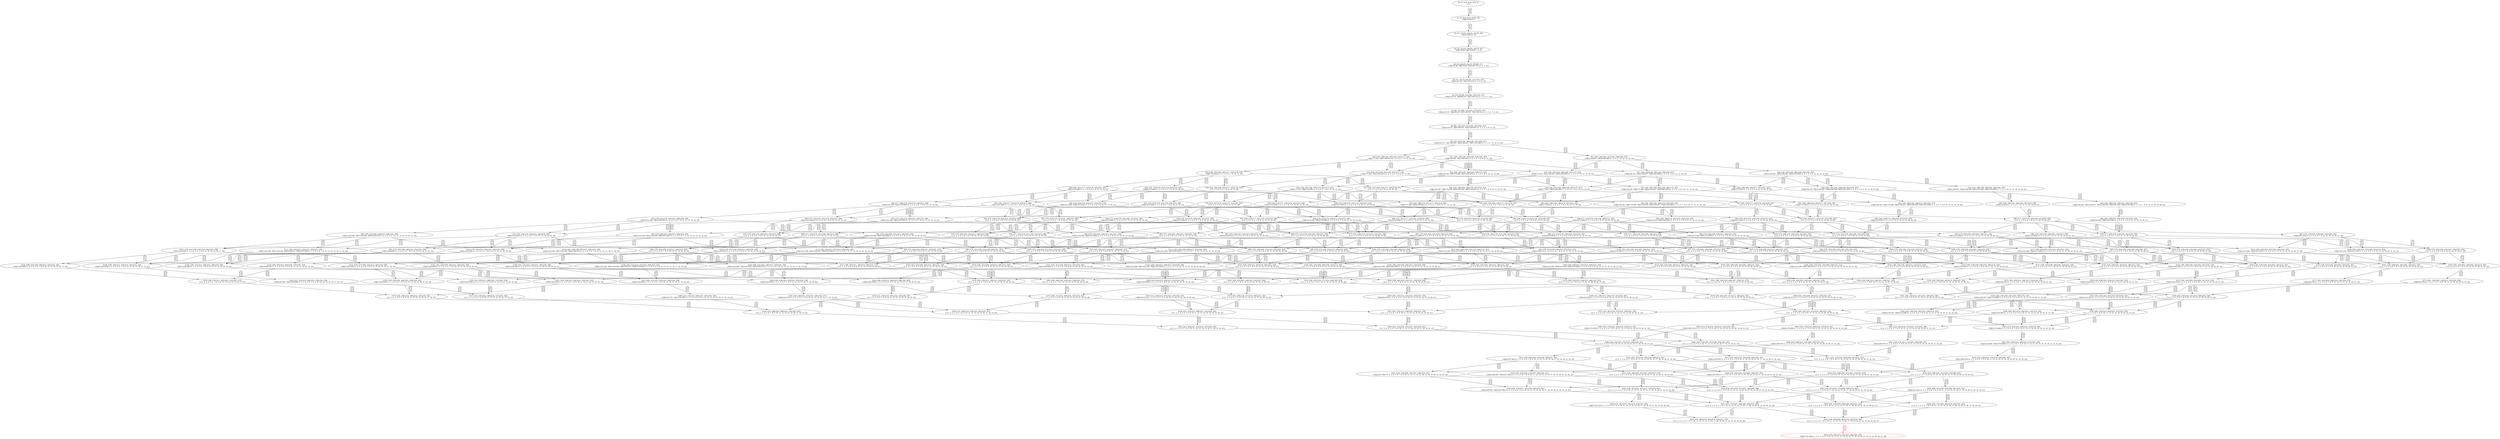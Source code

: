digraph {
	S0[label="S0: [0, 0] [0, 0] [0, 0] [0, 0] \n{}{}"];
	S1[label="S1: [0, 0] [0, 0] [0, 0] [32, 40] \n{T0J0:32-40}{1}"];
	S2[label="S2: [32, 32] [32, 32] [32, 40] [55, 69] \n{T0J1:55-69}{1, 2}"];
	S3[label="S3: [32, 32] [32, 40] [55, 69] [74, 93] \n{T0J1:55-69, T0J2:74-93}{1, 2, 3}"];
	S4[label="S4: [32, 40] [55, 69] [74, 93] [96, 121] \n{T0J1:55-69, T0J2:74-93, T0J11:96-121}{1, 2, 3, 12}"];
	S5[label="S5: [74, 74] [74, 93] [96, 121] [125, 157] \n{T0J3:125-157, T0J11:96-121}{1, 2, 3, 4, 12}"];
	S6[label="S6: [74, 93] [96, 121] [98, 123] [125, 157] \n{T0J3:125-157, T0J6:98-123, T0J11:96-121}{1, 2, 3, 4, 7, 12}"];
	S7[label="S7: [96, 121] [98, 123] [125, 157] [149, 187] \n{T0J3:125-157, T0J6:98-123, T0J7:149-187, T0J11:96-121}{1, 2, 3, 4, 7, 8, 12}"];
	S8[label="S8: [98, 123] [125, 157] [149, 187] [164, 207] \n{T0J3:125-157, T0J7:149-187, T0J12:164-207}{1, 2, 3, 4, 7, 8, 12, 13}"];
	S9[label="S9: [125, 157] [143, 180] [149, 187] [164, 207] \n{T0J3:125-157, T0J7:149-187, T0J12:164-207, T0J17:143-180}{1, 2, 3, 4, 7, 8, 12, 13, 18}"];
	S10[label="S10: [143, 180] [149, 187] [164, 207] [177, 223] \n{T0J4:177-223, T0J12:164-207}{1, 2, 3, 4, 5, 7, 8, 12, 13, 18}"];
	S11[label="S11: [149, 156] [149, 165] [156, 180] [164, 207] \n{T0J8:156-165, T0J12:164-207}{1, 2, 3, 4, 7, 8, 9, 12, 13, 18}"];
	S12[label="S12: [143, 156] [149, 187] [164, 188] [168, 207] \n{T0J12:164-207, T0J18:168-188}{1, 2, 3, 4, 7, 8, 12, 13, 18, 19}"];
	S13[label="S13: [149, 187] [164, 207] [177, 223] [178, 224] \n{T0J5:178-224}{1, 2, 3, 4, 5, 6, 7, 8, 12, 13, 18}"];
	S14[label="S14: [149, 165] [156, 187] [164, 207] [177, 223] \n{T0J4:177-223, T0J12:164-207}{1, 2, 3, 4, 5, 7, 8, 9, 12, 13, 18}"];
	S15[label="S15: [149, 187] [164, 188] [168, 207] [177, 223] \n{T0J4:177-223, T0J12:164-207, T0J18:168-188}{1, 2, 3, 4, 5, 7, 8, 12, 13, 18, 19}"];
	S16[label="S16: [149, 165] [156, 180] [164, 188] [174, 207] \n{T0J8:156-165, T0J9:174-188, T0J12:164-207}{1, 2, 3, 4, 7, 8, 9, 10, 12, 13, 18}"];
	S17[label="S17: [149, 165] [156, 187] [164, 188] [168, 207] \n{T0J8:156-165, T0J12:164-207, T0J18:168-188}{1, 2, 3, 4, 7, 8, 9, 12, 13, 18, 19}"];
	S18[label="S18: [149, 187] [164, 188] [168, 204] [181, 207] \n{T0J12:164-207, T0J18:168-188, T0J19:181-204}{1, 2, 3, 4, 7, 8, 12, 13, 18, 19, 20}"];
	S19[label="S19: [156, 196] [164, 207] [177, 223] [178, 224] \n{}{1, 2, 3, 4, 5, 6, 7, 8, 9, 12, 13, 18}"];
	S20[label="S20: [164, 207] [177, 223] [178, 224] [212, 246] \n{T0J13:212-246}{1, 2, 3, 4, 5, 6, 7, 8, 12, 13, 14, 18}"];
	S21[label="S21: [164, 207] [168, 218] [177, 223] [178, 231] \n{}{1, 2, 3, 4, 5, 6, 7, 8, 12, 13, 18, 19}"];
	S22[label="S22: [178, 179] [178, 207] [178, 223] [215, 226] \n{T0J22:215-226}{1, 2, 3, 4, 5, 6, 7, 8, 12, 13, 18, 23}"];
	S23[label="S23: [156, 187] [164, 188] [174, 207] [177, 231] \n{T0J4:177-231, T0J9:174-188}{1, 2, 3, 4, 5, 7, 8, 9, 10, 12, 13, 18}"];
	S24[label="S24: [156, 187] [164, 188] [168, 207] [177, 231] \n{T0J4:177-231, T0J18:168-188}{1, 2, 3, 4, 5, 7, 8, 9, 12, 13, 18, 19}"];
	S25[label="S25: [164, 188] [168, 204] [177, 207] [187, 253] \n{T0J4:177-253}{1, 2, 3, 4, 5, 7, 8, 12, 13, 18, 19, 20}"];
	S26[label="S26: [156, 180] [164, 188] [174, 207] [218, 243] \n{T0J8:156-165, T0J9:174-188, T0J10:218-243, T0J12:164-207}{1, 2, 3, 4, 7, 8, 9, 10, 11, 12, 13, 18}"];
	S27[label="S27: [156, 187] [164, 188] [168, 188] [174, 207] \n{T0J8:156-165, T0J9:174-188, T0J12:164-207, T0J18:168-188}{1, 2, 3, 4, 7, 8, 9, 10, 12, 13, 18, 19}"];
	S28[label="S28: [156, 187] [164, 188] [168, 204] [181, 207] \n{T0J8:156-165, T0J12:164-207, T0J18:168-188, T0J19:181-204}{1, 2, 3, 4, 7, 8, 9, 12, 13, 18, 19, 20}"];
	S29[label="S29: [164, 188] [168, 199] [181, 204] [183, 207] \n{T0J12:164-207, T0J18:168-188, T0J19:181-204, T0J20:183-199}{1, 2, 3, 4, 7, 8, 12, 13, 18, 19, 20, 21}"];
	S30[label="S30: [164, 207] [174, 223] [177, 231] [181, 231] \n{}{1, 2, 3, 4, 5, 6, 7, 8, 9, 10, 12, 13, 18}"];
	S31[label="S31: [164, 216] [177, 223] [178, 224] [212, 246] \n{T0J13:212-246}{1, 2, 3, 4, 5, 6, 7, 8, 9, 12, 13, 14, 18}"];
	S32[label="S32: [164, 216] [168, 218] [177, 231] [178, 231] \n{}{1, 2, 3, 4, 5, 6, 7, 8, 9, 12, 13, 18, 19}"];
	S33[label="S33: [178, 207] [178, 223] [178, 224] [215, 226] \n{T0J22:215-226}{1, 2, 3, 4, 5, 6, 7, 8, 9, 12, 13, 18, 23}"];
	S34[label="S34: [177, 204] [178, 223] [178, 224] [212, 246] \n{T0J13:212-246, T0J14:178-204}{1, 2, 3, 4, 5, 6, 7, 8, 12, 13, 14, 15, 18}"];
	S35[label="S35: [168, 218] [177, 223] [178, 231] [212, 246] \n{T0J13:212-246}{1, 2, 3, 4, 5, 6, 7, 8, 12, 13, 14, 18, 19}"];
	S36[label="S36: [178, 223] [178, 224] [212, 226] [215, 246] \n{T0J13:212-246, T0J22:215-226}{1, 2, 3, 4, 5, 6, 7, 8, 12, 13, 14, 18, 23}"];
	S37[label="S37: [168, 218] [177, 223] [178, 232] [199, 253] \n{}{1, 2, 3, 4, 5, 6, 7, 8, 12, 13, 18, 19, 20}"];
	S38[label="S38: [178, 218] [178, 223] [178, 226] [215, 231] \n{T0J22:215-226}{1, 2, 3, 4, 5, 6, 7, 8, 12, 13, 18, 19, 23}"];
	S39[label="S39: [164, 188] [174, 207] [177, 243] [218, 246] \n{T0J4:177-246, T0J10:218-243}{1, 2, 3, 4, 5, 7, 8, 9, 10, 11, 12, 13, 18}"];
	S40[label="S40: [164, 188] [168, 188] [174, 207] [181, 253] \n{T0J4:177-253}{1, 2, 3, 4, 5, 7, 8, 9, 10, 12, 13, 18, 19}"];
	S41[label="S41: [164, 188] [168, 204] [177, 207] [194, 253] \n{T0J4:177-253}{1, 2, 3, 4, 5, 7, 8, 9, 12, 13, 18, 19, 20}"];
	S42[label="S42: [164, 188] [168, 188] [174, 207] [218, 243] \n{T0J8:156-165, T0J9:174-188, T0J10:218-243, T0J12:164-207, T0J18:168-188}{1, 2, 3, 4, 7, 8, 9, 10, 11, 12, 13, 18, 19}"];
	S43[label="S43: [164, 188] [168, 188] [174, 204] [181, 207] \n{T0J8:156-165, T0J9:174-188, T0J12:164-207, T0J18:168-188, T0J19:181-204}{1, 2, 3, 4, 7, 8, 9, 10, 12, 13, 18, 19, 20}"];
	S44[label="S44: [164, 188] [168, 199] [181, 204] [190, 207] \n{T0J8:156-165, T0J12:164-207, T0J18:168-188, T0J19:181-204, T0J20:190-199}{1, 2, 3, 4, 7, 8, 9, 12, 13, 18, 19, 20, 21}"];
	S45[label="S45: [168, 199] [181, 204] [183, 207] [216, 254] \n{T0J4:216-254}{1, 2, 3, 4, 5, 7, 8, 12, 13, 18, 19, 20, 21}"];
	S46[label="S46: [174, 223] [177, 232] [181, 243] [218, 294] \n{T0J10:218-294}{1, 2, 3, 4, 5, 6, 7, 8, 9, 10, 11, 12, 13, 18}"];
	S47[label="S47: [174, 223] [177, 231] [181, 246] [212, 248] \n{}{1, 2, 3, 4, 5, 6, 7, 8, 9, 10, 12, 13, 14, 18}"];
	S48[label="S48: [168, 218] [174, 231] [178, 232] [189, 253] \n{}{1, 2, 3, 4, 5, 6, 7, 8, 9, 10, 12, 13, 18, 19}"];
	S49[label="S49: [178, 223] [178, 226] [181, 231] [215, 239] \n{T0J22:215-226}{1, 2, 3, 4, 5, 6, 7, 8, 9, 10, 12, 13, 18, 23}"];
	S50[label="S50: [177, 213] [178, 223] [178, 224] [212, 246] \n{T0J13:212-246}{1, 2, 3, 4, 5, 6, 7, 8, 9, 12, 13, 14, 15, 18}"];
	S51[label="S51: [168, 223] [177, 231] [178, 231] [212, 246] \n{}{1, 2, 3, 4, 5, 6, 7, 8, 9, 12, 13, 14, 18, 19}"];
	S52[label="S52: [178, 224] [178, 226] [212, 232] [215, 246] \n{}{1, 2, 3, 4, 5, 6, 7, 8, 9, 12, 13, 14, 18, 23}"];
	S53[label="S53: [168, 223] [177, 231] [178, 232] [199, 253] \n{}{1, 2, 3, 4, 5, 6, 7, 8, 9, 12, 13, 18, 19, 20}"];
	S54[label="S54: [178, 223] [178, 226] [178, 231] [215, 231] \n{}{1, 2, 3, 4, 5, 6, 7, 8, 9, 12, 13, 18, 19, 23}"];
	S55[label="S55: [178, 223] [178, 224] [212, 246] [234, 258] \n{T0J13:212-246, T0J15:234-258}{1, 2, 3, 4, 5, 6, 7, 8, 12, 13, 14, 15, 16, 18}"];
	S56[label="S56: [177, 218] [178, 223] [182, 231] [212, 246] \n{T0J13:212-246}{1, 2, 3, 4, 5, 6, 7, 8, 12, 13, 14, 15, 18, 19}"];
	S57[label="S57: [178, 223] [178, 224] [212, 226] [215, 246] \n{T0J13:212-246, T0J22:215-226}{1, 2, 3, 4, 5, 6, 7, 8, 12, 13, 14, 15, 18, 23}"];
	S58[label="S58: [177, 223] [178, 232] [199, 246] [212, 253] \n{T0J13:212-246}{1, 2, 3, 4, 5, 6, 7, 8, 12, 13, 14, 18, 19, 20}"];
	S59[label="S59: [178, 223] [178, 226] [212, 231] [215, 246] \n{T0J13:212-246, T0J22:215-226}{1, 2, 3, 4, 5, 6, 7, 8, 12, 13, 14, 18, 19, 23}"];
	S60[label="S60: [177, 223] [178, 229] [199, 243] [202, 254] \n{}{1, 2, 3, 4, 5, 6, 7, 8, 12, 13, 18, 19, 20, 21}"];
	S61[label="S61: [178, 223] [178, 226] [199, 232] [215, 253] \n{T0J22:215-226}{1, 2, 3, 4, 5, 6, 7, 8, 12, 13, 18, 19, 20, 23}"];
	S62[label="S62: [168, 188] [174, 207] [216, 243] [218, 254] \n{T0J4:216-254, T0J10:218-243}{1, 2, 3, 4, 5, 7, 8, 9, 10, 11, 12, 13, 18, 19}"];
	S63[label="S63: [168, 188] [174, 204] [181, 207] [216, 254] \n{T0J4:216-254}{1, 2, 3, 4, 5, 7, 8, 9, 10, 12, 13, 18, 19, 20}"];
	S64[label="S64: [168, 199] [181, 204] [190, 207] [216, 254] \n{T0J4:216-254, T0J20:190-199}{1, 2, 3, 4, 5, 7, 8, 9, 12, 13, 18, 19, 20, 21}"];
	S65[label="S65: [177, 232] [181, 246] [212, 283] [222, 310] \n{}{1, 2, 3, 4, 5, 6, 7, 8, 9, 10, 11, 12, 13, 14, 18}"];
	S66[label="S66: [174, 232] [178, 238] [189, 253] [218, 305] \n{T0J10:218-305}{1, 2, 3, 4, 5, 6, 7, 8, 9, 10, 11, 12, 13, 18, 19}"];
	S67[label="S67: [178, 226] [181, 232] [215, 243] [218, 310] \n{T0J10:218-310}{1, 2, 3, 4, 5, 6, 7, 8, 9, 10, 11, 12, 13, 18, 23}"];
	S68[label="S68: [177, 223] [178, 231] [188, 246] [212, 248] \n{}{1, 2, 3, 4, 5, 6, 7, 8, 9, 10, 12, 13, 14, 15, 18}"];
	S69[label="S69: [174, 231] [178, 232] [189, 246] [212, 255] \n{}{1, 2, 3, 4, 5, 6, 7, 8, 9, 10, 12, 13, 14, 18, 19}"];
	S70[label="S70: [178, 226] [181, 232] [212, 246] [215, 256] \n{}{1, 2, 3, 4, 5, 6, 7, 8, 9, 10, 12, 13, 14, 18, 23}"];
	S71[label="S71: [174, 231] [178, 232] [189, 253] [199, 255] \n{}{1, 2, 3, 4, 5, 6, 7, 8, 9, 10, 12, 13, 18, 19, 20}"];
	S72[label="S72: [178, 226] [178, 231] [189, 232] [215, 255] \n{}{1, 2, 3, 4, 5, 6, 7, 8, 9, 10, 12, 13, 18, 19, 23}"];
	S73[label="S73: [178, 224] [178, 232] [212, 246] [234, 258] \n{T0J15:234-258}{1, 2, 3, 4, 5, 6, 7, 8, 9, 12, 13, 14, 15, 16, 18}"];
	S74[label="S74: [177, 223] [178, 231] [182, 231] [212, 246] \n{}{1, 2, 3, 4, 5, 6, 7, 8, 9, 12, 13, 14, 15, 18, 19}"];
	S75[label="S75: [178, 224] [178, 226] [212, 232] [215, 246] \n{}{1, 2, 3, 4, 5, 6, 7, 8, 9, 12, 13, 14, 15, 18, 23}"];
	S76[label="S76: [177, 232] [178, 232] [199, 246] [212, 253] \n{}{1, 2, 3, 4, 5, 6, 7, 8, 9, 12, 13, 14, 18, 19, 20}"];
	S77[label="S77: [178, 226] [178, 231] [212, 232] [215, 246] \n{}{1, 2, 3, 4, 5, 6, 7, 8, 9, 12, 13, 14, 18, 19, 23}"];
	S78[label="S78: [177, 229] [178, 232] [199, 243] [202, 254] \n{}{1, 2, 3, 4, 5, 6, 7, 8, 9, 12, 13, 18, 19, 20, 21}"];
	S79[label="S79: [178, 226] [178, 232] [199, 232] [215, 253] \n{}{1, 2, 3, 4, 5, 6, 7, 8, 9, 12, 13, 18, 19, 20, 23}"];
	S80[label="S80: [178, 212] [198, 224] [212, 246] [234, 258] \n{T0J13:212-246, T0J15:234-258, T0J16:198-212}{1, 2, 3, 4, 5, 6, 7, 8, 12, 13, 14, 15, 16, 17, 18}"];
	S81[label="S81: [178, 223] [182, 231] [212, 246] [234, 258] \n{T0J13:212-246, T0J15:234-258}{1, 2, 3, 4, 5, 6, 7, 8, 12, 13, 14, 15, 16, 18, 19}"];
	S82[label="S82: [178, 224] [212, 226] [215, 246] [234, 258] \n{T0J13:212-246, T0J15:234-258, T0J22:215-226}{1, 2, 3, 4, 5, 6, 7, 8, 12, 13, 14, 15, 16, 18, 23}"];
	S83[label="S83: [178, 223] [182, 232] [199, 246] [212, 253] \n{T0J13:212-246}{1, 2, 3, 4, 5, 6, 7, 8, 12, 13, 14, 15, 18, 19, 20}"];
	S84[label="S84: [178, 223] [182, 226] [212, 231] [215, 246] \n{T0J13:212-246, T0J22:215-226}{1, 2, 3, 4, 5, 6, 7, 8, 12, 13, 14, 15, 18, 19, 23}"];
	S85[label="S85: [178, 229] [199, 243] [202, 246] [212, 254] \n{T0J13:212-246}{1, 2, 3, 4, 5, 6, 7, 8, 12, 13, 14, 18, 19, 20, 21}"];
	S86[label="S86: [178, 226] [199, 232] [212, 246] [215, 253] \n{T0J13:212-246, T0J22:215-226}{1, 2, 3, 4, 5, 6, 7, 8, 12, 13, 14, 18, 19, 20, 23}"];
	S87[label="S87: [178, 216] [199, 229] [201, 243] [202, 254] \n{T0J21:201-216}{1, 2, 3, 4, 5, 6, 7, 8, 12, 13, 18, 19, 20, 21, 22}"];
	S88[label="S88: [178, 226] [199, 229] [202, 243] [215, 254] \n{T0J22:215-226}{1, 2, 3, 4, 5, 6, 7, 8, 12, 13, 18, 19, 20, 21, 23}"];
	S89[label="S89: [178, 246] [188, 250] [212, 283] [222, 310] \n{}{1, 2, 3, 4, 5, 6, 7, 8, 9, 10, 11, 12, 13, 14, 15, 18}"];
	S90[label="S90: [178, 238] [189, 253] [212, 292] [222, 318] \n{}{1, 2, 3, 4, 5, 6, 7, 8, 9, 10, 11, 12, 13, 14, 18, 19}"];
	S91[label="S91: [181, 232] [212, 246] [215, 286] [222, 313] \n{}{1, 2, 3, 4, 5, 6, 7, 8, 9, 10, 11, 12, 13, 14, 18, 23}"];
	S92[label="S92: [178, 238] [189, 253] [199, 255] [218, 318] \n{T0J10:218-318}{1, 2, 3, 4, 5, 6, 7, 8, 9, 10, 11, 12, 13, 18, 19, 20}"];
	S93[label="S93: [178, 232] [189, 238] [215, 255] [218, 313] \n{T0J10:218-313}{1, 2, 3, 4, 5, 6, 7, 8, 9, 10, 11, 12, 13, 18, 19, 23}"];
	S94[label="S94: [178, 232] [188, 246] [212, 256] [234, 258] \n{T0J15:234-258}{1, 2, 3, 4, 5, 6, 7, 8, 9, 10, 12, 13, 14, 15, 16, 18}"];
	S95[label="S95: [178, 231] [182, 232] [189, 246] [212, 255] \n{}{1, 2, 3, 4, 5, 6, 7, 8, 9, 10, 12, 13, 14, 15, 18, 19}"];
	S96[label="S96: [178, 226] [188, 232] [212, 246] [215, 256] \n{}{1, 2, 3, 4, 5, 6, 7, 8, 9, 10, 12, 13, 14, 15, 18, 23}"];
	S97[label="S97: [178, 232] [189, 246] [199, 253] [212, 264] \n{}{1, 2, 3, 4, 5, 6, 7, 8, 9, 10, 12, 13, 14, 18, 19, 20}"];
	S98[label="S98: [178, 231] [189, 232] [212, 246] [215, 258] \n{}{1, 2, 3, 4, 5, 6, 7, 8, 9, 10, 12, 13, 14, 18, 19, 23}"];
	S99[label="S99: [178, 232] [189, 243] [199, 254] [202, 261] \n{}{1, 2, 3, 4, 5, 6, 7, 8, 9, 10, 12, 13, 18, 19, 20, 21}"];
	S100[label="S100: [178, 232] [189, 232] [199, 253] [215, 258] \n{}{1, 2, 3, 4, 5, 6, 7, 8, 9, 10, 12, 13, 18, 19, 20, 23}"];
	S101[label="S101: [178, 221] [198, 232] [212, 246] [234, 258] \n{T0J15:234-258}{1, 2, 3, 4, 5, 6, 7, 8, 9, 12, 13, 14, 15, 16, 17, 18}"];
	S102[label="S102: [178, 231] [182, 232] [212, 246] [234, 258] \n{T0J15:234-258}{1, 2, 3, 4, 5, 6, 7, 8, 9, 12, 13, 14, 15, 16, 18, 19}"];
	S103[label="S103: [178, 226] [212, 233] [215, 246] [234, 258] \n{T0J15:234-258}{1, 2, 3, 4, 5, 6, 7, 8, 9, 12, 13, 14, 15, 16, 18, 23}"];
	S104[label="S104: [178, 232] [182, 232] [199, 246] [212, 253] \n{}{1, 2, 3, 4, 5, 6, 7, 8, 9, 12, 13, 14, 15, 18, 19, 20}"];
	S105[label="S105: [178, 226] [182, 231] [212, 232] [215, 246] \n{}{1, 2, 3, 4, 5, 6, 7, 8, 9, 12, 13, 14, 15, 18, 19, 23}"];
	S106[label="S106: [178, 238] [199, 243] [202, 246] [212, 254] \n{}{1, 2, 3, 4, 5, 6, 7, 8, 9, 12, 13, 14, 18, 19, 20, 21}"];
	S107[label="S107: [178, 232] [199, 235] [212, 246] [215, 253] \n{}{1, 2, 3, 4, 5, 6, 7, 8, 9, 12, 13, 14, 18, 19, 20, 23}"];
	S108[label="S108: [178, 225] [199, 232] [201, 243] [202, 254] \n{}{1, 2, 3, 4, 5, 6, 7, 8, 9, 12, 13, 18, 19, 20, 21, 22}"];
	S109[label="S109: [178, 229] [199, 235] [202, 243] [215, 254] \n{}{1, 2, 3, 4, 5, 6, 7, 8, 9, 12, 13, 18, 19, 20, 21, 23}"];
	S110[label="S110: [182, 218] [198, 231] [212, 246] [234, 258] \n{T0J13:212-246, T0J15:234-258, T0J16:198-212}{1, 2, 3, 4, 5, 6, 7, 8, 12, 13, 14, 15, 16, 17, 18, 19}"];
	S111[label="S111: [198, 224] [212, 226] [215, 246] [234, 258] \n{T0J13:212-246, T0J15:234-258, T0J16:198-212, T0J22:215-226}{1, 2, 3, 4, 5, 6, 7, 8, 12, 13, 14, 15, 16, 17, 18, 23}"];
	S112[label="S112: [182, 232] [199, 246] [212, 253] [234, 258] \n{T0J13:212-246, T0J15:234-258}{1, 2, 3, 4, 5, 6, 7, 8, 12, 13, 14, 15, 16, 18, 19, 20}"];
	S113[label="S113: [182, 226] [212, 231] [215, 246] [234, 258] \n{T0J13:212-246, T0J15:234-258, T0J22:215-226}{1, 2, 3, 4, 5, 6, 7, 8, 12, 13, 14, 15, 16, 18, 19, 23}"];
	S114[label="S114: [182, 229] [199, 243] [202, 246] [212, 254] \n{T0J13:212-246}{1, 2, 3, 4, 5, 6, 7, 8, 12, 13, 14, 15, 18, 19, 20, 21}"];
	S115[label="S115: [182, 226] [199, 232] [212, 246] [215, 253] \n{T0J13:212-246, T0J22:215-226}{1, 2, 3, 4, 5, 6, 7, 8, 12, 13, 14, 15, 18, 19, 20, 23}"];
	S116[label="S116: [199, 229] [201, 243] [202, 246] [212, 254] \n{T0J13:212-246, T0J21:201-216}{1, 2, 3, 4, 5, 6, 7, 8, 12, 13, 14, 18, 19, 20, 21, 22}"];
	S117[label="S117: [199, 229] [202, 243] [212, 246] [215, 254] \n{T0J13:212-246, T0J22:215-226}{1, 2, 3, 4, 5, 6, 7, 8, 12, 13, 14, 18, 19, 20, 21, 23}"];
	S118[label="S118: [199, 229] [201, 233] [202, 243] [215, 254] \n{T0J21:201-216, T0J22:215-233}{1, 2, 3, 4, 5, 6, 7, 8, 12, 13, 18, 19, 20, 21, 22, 23}"];
	S119[label="S119: [188, 250] [212, 283] [222, 310] [235, 319] \n{T0J15:234-318}{1, 2, 3, 4, 5, 6, 7, 8, 9, 10, 11, 12, 13, 14, 15, 16, 18}"];
	S120[label="S120: [182, 253] [189, 256] [212, 292] [222, 318] \n{}{1, 2, 3, 4, 5, 6, 7, 8, 9, 10, 11, 12, 13, 14, 15, 18, 19}"];
	S121[label="S121: [188, 246] [212, 250] [215, 286] [222, 313] \n{}{1, 2, 3, 4, 5, 6, 7, 8, 9, 10, 11, 12, 13, 14, 15, 18, 23}"];
	S122[label="S122: [189, 253] [199, 255] [212, 298] [222, 319] \n{}{1, 2, 3, 4, 5, 6, 7, 8, 9, 10, 11, 12, 13, 14, 18, 19, 20}"];
	S123[label="S123: [189, 238] [212, 255] [215, 292] [222, 318] \n{}{1, 2, 3, 4, 5, 6, 7, 8, 9, 10, 11, 12, 13, 14, 18, 19, 23}"];
	S124[label="S124: [189, 249] [199, 254] [202, 261] [218, 319] \n{T0J10:218-319}{1, 2, 3, 4, 5, 6, 7, 8, 9, 10, 11, 12, 13, 18, 19, 20, 21}"];
	S125[label="S125: [189, 238] [199, 254] [215, 258] [218, 319] \n{T0J10:218-319}{1, 2, 3, 4, 5, 6, 7, 8, 9, 10, 11, 12, 13, 18, 19, 20, 23}"];
	S126[label="S126: [188, 232] [198, 246] [212, 256] [234, 258] \n{T0J15:234-258}{1, 2, 3, 4, 5, 6, 7, 8, 9, 10, 12, 13, 14, 15, 16, 17, 18}"];
	S127[label="S127: [182, 232] [189, 246] [212, 258] [234, 263] \n{T0J15:234-258}{1, 2, 3, 4, 5, 6, 7, 8, 9, 10, 12, 13, 14, 15, 16, 18, 19}"];
	S128[label="S128: [188, 233] [212, 246] [215, 258] [234, 258] \n{T0J15:234-258}{1, 2, 3, 4, 5, 6, 7, 8, 9, 10, 12, 13, 14, 15, 16, 18, 23}"];
	S129[label="S129: [182, 232] [189, 246] [199, 253] [212, 264] \n{}{1, 2, 3, 4, 5, 6, 7, 8, 9, 10, 12, 13, 14, 15, 18, 19, 20}"];
	S130[label="S130: [182, 231] [189, 232] [212, 246] [215, 258] \n{}{1, 2, 3, 4, 5, 6, 7, 8, 9, 10, 12, 13, 14, 15, 18, 19, 23}"];
	S131[label="S131: [189, 243] [199, 246] [202, 254] [212, 270] \n{}{1, 2, 3, 4, 5, 6, 7, 8, 9, 10, 12, 13, 14, 18, 19, 20, 21}"];
	S132[label="S132: [189, 235] [199, 246] [212, 253] [215, 264] \n{}{1, 2, 3, 4, 5, 6, 7, 8, 9, 10, 12, 13, 14, 18, 19, 20, 23}"];
	S133[label="S133: [189, 232] [199, 243] [202, 254] [202, 261] \n{}{1, 2, 3, 4, 5, 6, 7, 8, 9, 10, 12, 13, 18, 19, 20, 21, 22}"];
	S134[label="S134: [189, 235] [199, 243] [202, 254] [215, 261] \n{}{1, 2, 3, 4, 5, 6, 7, 8, 9, 10, 12, 13, 18, 19, 20, 21, 23}"];
	S135[label="S135: [182, 227] [198, 232] [212, 246] [234, 258] \n{T0J15:234-258}{1, 2, 3, 4, 5, 6, 7, 8, 9, 12, 13, 14, 15, 16, 17, 18, 19}"];
	S136[label="S136: [198, 226] [212, 233] [215, 246] [234, 258] \n{T0J15:234-258}{1, 2, 3, 4, 5, 6, 7, 8, 9, 12, 13, 14, 15, 16, 17, 18, 23}"];
	S137[label="S137: [182, 241] [199, 246] [212, 253] [234, 258] \n{T0J15:234-258}{1, 2, 3, 4, 5, 6, 7, 8, 9, 12, 13, 14, 15, 16, 18, 19, 20}"];
	S138[label="S138: [182, 231] [212, 235] [215, 246] [234, 258] \n{T0J15:234-258}{1, 2, 3, 4, 5, 6, 7, 8, 9, 12, 13, 14, 15, 16, 18, 19, 23}"];
	S139[label="S139: [182, 238] [199, 243] [202, 246] [212, 254] \n{}{1, 2, 3, 4, 5, 6, 7, 8, 9, 12, 13, 14, 15, 18, 19, 20, 21}"];
	S140[label="S140: [182, 232] [199, 235] [212, 246] [215, 253] \n{}{1, 2, 3, 4, 5, 6, 7, 8, 9, 12, 13, 14, 15, 18, 19, 20, 23}"];
	S141[label="S141: [199, 238] [201, 243] [202, 246] [212, 254] \n{}{1, 2, 3, 4, 5, 6, 7, 8, 9, 12, 13, 14, 18, 19, 20, 21, 22}"];
	S142[label="S142: [199, 238] [202, 243] [212, 246] [215, 254] \n{}{1, 2, 3, 4, 5, 6, 7, 8, 9, 12, 13, 14, 18, 19, 20, 21, 23}"];
	S143[label="S143: [199, 233] [201, 238] [202, 243] [215, 254] \n{}{1, 2, 3, 4, 5, 6, 7, 8, 9, 12, 13, 18, 19, 20, 21, 22, 23}"];
	S144[label="S144: [198, 231] [202, 246] [212, 253] [234, 258] \n{T0J13:212-246, T0J15:234-258, T0J16:198-212}{1, 2, 3, 4, 5, 6, 7, 8, 12, 13, 14, 15, 16, 17, 18, 19, 20}"];
	S145[label="S145: [199, 243] [202, 246] [212, 254] [234, 258] \n{T0J13:212-246, T0J15:234-258}{1, 2, 3, 4, 5, 6, 7, 8, 12, 13, 14, 15, 16, 18, 19, 20, 21}"];
	S146[label="S146: [202, 212] [212, 231] [215, 246] [234, 258] \n{T0J13:212-246, T0J15:234-258, T0J16:202-212, T0J22:215-226}{1, 2, 3, 4, 5, 6, 7, 8, 12, 13, 14, 15, 16, 17, 18, 19, 23}"];
	S147[label="S147: [199, 232] [212, 246] [215, 253] [234, 258] \n{T0J13:212-246, T0J15:234-258, T0J22:215-226}{1, 2, 3, 4, 5, 6, 7, 8, 12, 13, 14, 15, 16, 18, 19, 20, 23}"];
	S148[label="S148: [199, 216] [202, 243] [206, 246] [212, 254] \n{T0J13:212-246, T0J21:206-216}{1, 2, 3, 4, 5, 6, 7, 8, 12, 13, 14, 15, 18, 19, 20, 21, 22}"];
	S149[label="S149: [199, 229] [212, 232] [215, 246] [216, 253] \n{T0J13:212-246, T0J20:216-229, T0J22:215-226}{1, 2, 3, 4, 5, 6, 7, 8, 12, 13, 14, 15, 18, 19, 20, 21, 23}"];
	S150[label="S150: [198, 276] [212, 283] [222, 310] [235, 319] \n{}{1, 2, 3, 4, 5, 6, 7, 8, 9, 10, 11, 12, 13, 14, 15, 16, 17, 18}"];
	S151[label="S151: [189, 256] [212, 292] [222, 318] [235, 325] \n{T0J15:234-325}{1, 2, 3, 4, 5, 6, 7, 8, 9, 10, 11, 12, 13, 14, 15, 16, 18, 19}"];
	S152[label="S152: [189, 255] [199, 271] [212, 298] [222, 319] \n{}{1, 2, 3, 4, 5, 6, 7, 8, 9, 10, 11, 12, 13, 14, 15, 18, 19, 20}"];
	S153[label="S153: [212, 250] [215, 286] [222, 313] [245, 320] \n{T0J15:234-318}{1, 2, 3, 4, 5, 6, 7, 8, 9, 10, 11, 12, 13, 14, 15, 16, 18, 23}"];
	S154[label="S154: [189, 255] [212, 256] [215, 292] [222, 318] \n{}{1, 2, 3, 4, 5, 6, 7, 8, 9, 10, 11, 12, 13, 14, 15, 18, 19, 23}"];
	S155[label="S155: [199, 254] [202, 261] [212, 309] [223, 330] \n{}{1, 2, 3, 4, 5, 6, 7, 8, 9, 10, 11, 12, 13, 14, 18, 19, 20, 21}"];
	S156[label="S156: [199, 254] [212, 258] [215, 298] [227, 322] \n{}{1, 2, 3, 4, 5, 6, 7, 8, 9, 10, 11, 12, 13, 14, 18, 19, 20, 23}"];
	S157[label="S157: [199, 243] [202, 254] [202, 261] [218, 319] \n{T0J10:218-319}{1, 2, 3, 4, 5, 6, 7, 8, 9, 10, 11, 12, 13, 18, 19, 20, 21, 22}"];
	S158[label="S158: [199, 249] [202, 254] [215, 261] [223, 322] \n{T0J10:218-322}{1, 2, 3, 4, 5, 6, 7, 8, 9, 10, 11, 12, 13, 18, 19, 20, 21, 23}"];
	S159[label="S159: [189, 232] [202, 246] [212, 258] [234, 263] \n{T0J15:234-258}{1, 2, 3, 4, 5, 6, 7, 8, 9, 10, 12, 13, 14, 15, 16, 17, 18, 19}"];
	S160[label="S160: [189, 246] [199, 253] [212, 258] [234, 273] \n{}{1, 2, 3, 4, 5, 6, 7, 8, 9, 10, 12, 13, 14, 15, 16, 18, 19, 20}"];
	S161[label="S161: [189, 243] [199, 246] [207, 254] [212, 270] \n{}{1, 2, 3, 4, 5, 6, 7, 8, 9, 10, 12, 13, 14, 15, 18, 19, 20, 21}"];
	S162[label="S162: [189, 235] [212, 246] [215, 258] [234, 263] \n{T0J15:234-258}{1, 2, 3, 4, 5, 6, 7, 8, 9, 10, 12, 13, 14, 15, 16, 18, 19, 23}"];
	S163[label="S163: [189, 235] [207, 246] [212, 253] [215, 264] \n{}{1, 2, 3, 4, 5, 6, 7, 8, 9, 10, 12, 13, 14, 15, 18, 19, 20, 23}"];
	S164[label="S164: [198, 240] [202, 246] [212, 253] [234, 258] \n{T0J15:234-258}{1, 2, 3, 4, 5, 6, 7, 8, 9, 12, 13, 14, 15, 16, 17, 18, 19, 20}"];
	S165[label="S165: [212, 233] [215, 246] [223, 258] [234, 258] \n{T0J9:223-258, T0J15:234-258}{1, 2, 3, 4, 5, 6, 7, 8, 9, 10, 12, 13, 14, 15, 16, 17, 18, 23}"];
	S166[label="S166: [199, 246] [202, 252] [212, 254] [234, 258] \n{}{1, 2, 3, 4, 5, 6, 7, 8, 9, 12, 13, 14, 15, 16, 18, 19, 20, 21}"];
	S167[label="S167: [202, 221] [212, 235] [215, 246] [234, 258] \n{T0J15:234-258}{1, 2, 3, 4, 5, 6, 7, 8, 9, 12, 13, 14, 15, 16, 17, 18, 19, 23}"];
	S168[label="S168: [199, 241] [212, 246] [215, 253] [234, 258] \n{T0J15:234-258}{1, 2, 3, 4, 5, 6, 7, 8, 9, 12, 13, 14, 15, 16, 18, 19, 20, 23}"];
	S169[label="S169: [199, 225] [202, 243] [206, 246] [212, 254] \n{}{1, 2, 3, 4, 5, 6, 7, 8, 9, 12, 13, 14, 15, 18, 19, 20, 21, 22}"];
	S170[label="S170: [199, 232] [212, 238] [215, 246] [216, 253] \n{}{1, 2, 3, 4, 5, 6, 7, 8, 9, 12, 13, 14, 15, 18, 19, 20, 21, 23}"];
	S171[label="S171: [201, 243] [202, 246] [212, 254] [224, 270] \n{T0J9:224-270}{1, 2, 3, 4, 5, 6, 7, 8, 9, 10, 12, 13, 14, 18, 19, 20, 21, 22}"];
	S172[label="S172: [202, 243] [212, 246] [215, 254] [224, 270] \n{T0J9:224-270}{1, 2, 3, 4, 5, 6, 7, 8, 9, 10, 12, 13, 14, 18, 19, 20, 21, 23}"];
	S173[label="S173: [201, 238] [202, 243] [215, 254] [224, 265] \n{T0J9:224-265}{1, 2, 3, 4, 5, 6, 7, 8, 9, 10, 12, 13, 18, 19, 20, 21, 22, 23}"];
	S174[label="S174: [202, 283] [212, 308] [222, 318] [235, 325] \n{}{1, 2, 3, 4, 5, 6, 7, 8, 9, 10, 11, 12, 13, 14, 15, 16, 17, 18, 19}"];
	S175[label="S175: [199, 271] [212, 298] [222, 319] [235, 333] \n{}{1, 2, 3, 4, 5, 6, 7, 8, 9, 10, 11, 12, 13, 14, 15, 16, 18, 19, 20}"];
	S176[label="S176: [199, 261] [207, 272] [212, 309] [223, 330] \n{}{1, 2, 3, 4, 5, 6, 7, 8, 9, 10, 11, 12, 13, 14, 15, 18, 19, 20, 21}"];
	S177[label="S177: [215, 276] [222, 286] [232, 313] [245, 320] \n{}{1, 2, 3, 4, 5, 6, 7, 8, 9, 10, 11, 12, 13, 14, 15, 16, 17, 18, 23}"];
	S178[label="S178: [212, 256] [215, 292] [222, 318] [246, 327] \n{}{1, 2, 3, 4, 5, 6, 7, 8, 9, 10, 11, 12, 13, 14, 15, 16, 18, 19, 23}"];
	S179[label="S179: [207, 258] [212, 272] [215, 298] [227, 322] \n{}{1, 2, 3, 4, 5, 6, 7, 8, 9, 10, 11, 12, 13, 14, 15, 18, 19, 20, 23}"];
	S180[label="S180: [202, 254] [202, 261] [218, 309] [223, 330] \n{}{1, 2, 3, 4, 5, 6, 7, 8, 9, 10, 11, 12, 13, 14, 18, 19, 20, 21, 22}"];
	S181[label="S181: [202, 254] [215, 261] [223, 309] [233, 330] \n{}{1, 2, 3, 4, 5, 6, 7, 8, 9, 10, 11, 12, 13, 14, 18, 19, 20, 21, 23}"];
	S182[label="S182: [202, 253] [202, 254] [218, 265] [223, 325] \n{T0J10:218-325}{1, 2, 3, 4, 5, 6, 7, 8, 9, 10, 11, 12, 13, 18, 19, 20, 21, 22, 23}"];
	S183[label="S183: [202, 254] [202, 261] [218, 298] [274, 319] \n{T0J10:218-319, T0J25:274-298}{1, 2, 3, 4, 5, 6, 7, 8, 9, 10, 11, 12, 13, 18, 19, 20, 21, 22, 26}"];
	S184[label="S184: [202, 246] [212, 253] [223, 258] [234, 272] \n{T0J9:223-272}{1, 2, 3, 4, 5, 6, 7, 8, 9, 10, 12, 13, 14, 15, 16, 17, 18, 19, 20}"];
	S185[label="S185: [202, 252] [212, 254] [224, 258] [234, 278] \n{T0J9:224-278}{1, 2, 3, 4, 5, 6, 7, 8, 9, 10, 12, 13, 14, 15, 16, 18, 19, 20, 21}"];
	S186[label="S186: [212, 235] [215, 246] [227, 253] [234, 258] \n{T0J9:227-253, T0J15:234-258}{1, 2, 3, 4, 5, 6, 7, 8, 9, 10, 12, 13, 14, 15, 16, 17, 18, 19, 23}"];
	S187[label="S187: [212, 246] [215, 253] [224, 258] [234, 273] \n{T0J9:224-273}{1, 2, 3, 4, 5, 6, 7, 8, 9, 10, 12, 13, 14, 15, 16, 18, 19, 20, 23}"];
	S188[label="S188: [202, 243] [206, 246] [212, 254] [224, 257] \n{T0J9:224-257}{1, 2, 3, 4, 5, 6, 7, 8, 9, 10, 12, 13, 14, 15, 18, 19, 20, 21, 22}"];
	S189[label="S189: [212, 238] [215, 246] [216, 253] [224, 264] \n{T0J9:224-264}{1, 2, 3, 4, 5, 6, 7, 8, 9, 10, 12, 13, 14, 15, 18, 19, 20, 21, 23}"];
	S190[label="S190: [212, 308] [219, 318] [222, 325] [235, 333] \n{}{1, 2, 3, 4, 5, 6, 7, 8, 9, 10, 11, 12, 13, 14, 15, 16, 17, 18, 19, 20}"];
	S191[label="S191: [207, 272] [212, 309] [223, 330] [235, 339] \n{}{1, 2, 3, 4, 5, 6, 7, 8, 9, 10, 11, 12, 13, 14, 15, 16, 18, 19, 20, 21}"];
	S192[label="S192: [202, 261] [212, 272] [218, 309] [223, 330] \n{}{1, 2, 3, 4, 5, 6, 7, 8, 9, 10, 11, 12, 13, 14, 15, 18, 19, 20, 21, 22}"];
	S193[label="S193: [215, 286] [222, 308] [232, 318] [245, 327] \n{}{1, 2, 3, 4, 5, 6, 7, 8, 9, 10, 11, 12, 13, 14, 15, 16, 17, 18, 19, 23}"];
	S194[label="S194: [212, 272] [215, 298] [227, 322] [264, 333] \n{}{1, 2, 3, 4, 5, 6, 7, 8, 9, 10, 11, 12, 13, 14, 15, 16, 18, 19, 20, 23}"];
	S195[label="S195: [202, 254] [218, 265] [223, 313] [233, 330] \n{}{1, 2, 3, 4, 5, 6, 7, 8, 9, 10, 11, 12, 13, 14, 18, 19, 20, 21, 22, 23}"];
	S196[label="S196: [202, 261] [218, 298] [223, 314] [274, 330] \n{T0J25:274-298}{1, 2, 3, 4, 5, 6, 7, 8, 9, 10, 11, 12, 13, 14, 18, 19, 20, 21, 22, 26}"];
	S197[label="S197: [215, 261] [216, 272] [223, 309] [233, 330] \n{}{1, 2, 3, 4, 5, 6, 7, 8, 9, 10, 11, 12, 13, 14, 15, 18, 19, 20, 21, 23}"];
	S198[label="S198: [202, 254] [218, 265] [223, 298] [274, 325] \n{T0J10:218-325, T0J25:274-298}{1, 2, 3, 4, 5, 6, 7, 8, 9, 10, 11, 12, 13, 18, 19, 20, 21, 22, 23, 26}"];
	S199[label="S199: [212, 318] [222, 325] [227, 333] [235, 351] \n{}{1, 2, 3, 4, 5, 6, 7, 8, 9, 10, 11, 12, 13, 14, 15, 16, 17, 18, 19, 20, 21}"];
	S200[label="S200: [212, 272] [218, 309] [223, 330] [259, 333] \n{T0J15:259-333}{1, 2, 3, 4, 5, 6, 7, 8, 9, 10, 11, 12, 13, 14, 15, 16, 18, 19, 20, 21, 22}"];
	S201[label="S201: [212, 265] [218, 272] [223, 313] [233, 330] \n{}{1, 2, 3, 4, 5, 6, 7, 8, 9, 10, 11, 12, 13, 14, 15, 18, 19, 20, 21, 22, 23}"];
	S202[label="S202: [212, 279] [218, 298] [223, 314] [274, 330] \n{T0J25:274-298}{1, 2, 3, 4, 5, 6, 7, 8, 9, 10, 11, 12, 13, 14, 15, 18, 19, 20, 21, 22, 26}"];
	S203[label="S203: [215, 308] [227, 318] [232, 327] [253, 334] \n{}{1, 2, 3, 4, 5, 6, 7, 8, 9, 10, 11, 12, 13, 14, 15, 16, 17, 18, 19, 20, 23}"];
	S204[label="S204: [218, 265] [223, 298] [233, 314] [274, 330] \n{T0J25:274-298}{1, 2, 3, 4, 5, 6, 7, 8, 9, 10, 11, 12, 13, 14, 18, 19, 20, 21, 22, 23, 26}"];
	S205[label="S205: [216, 272] [223, 309] [233, 330] [272, 333] \n{T0J15:272-333}{1, 2, 3, 4, 5, 6, 7, 8, 9, 10, 11, 12, 13, 14, 15, 16, 18, 19, 20, 21, 23}"];
	S206[label="S206: [218, 325] [223, 333] [232, 348] [236, 351] \n{}{1, 2, 3, 4, 5, 6, 7, 8, 9, 10, 11, 12, 13, 14, 15, 16, 17, 18, 19, 20, 21, 22}"];
	S207[label="S207: [218, 272] [223, 313] [233, 330] [269, 337] \n{T0J15:269-337}{1, 2, 3, 4, 5, 6, 7, 8, 9, 10, 11, 12, 13, 14, 15, 16, 18, 19, 20, 21, 22, 23}"];
	S208[label="S208: [218, 298] [223, 314] [269, 330] [274, 351] \n{T0J15:269-351}{1, 2, 3, 4, 5, 6, 7, 8, 9, 10, 11, 12, 13, 14, 15, 16, 18, 19, 20, 21, 22, 26}"];
	S209[label="S209: [223, 318] [232, 327] [236, 334] [253, 351] \n{}{1, 2, 3, 4, 5, 6, 7, 8, 9, 10, 11, 12, 13, 14, 15, 16, 17, 18, 19, 20, 21, 23}"];
	S210[label="S210: [223, 283] [232, 298] [233, 314] [274, 330] \n{T0J14:232-283, T0J25:274-298}{1, 2, 3, 4, 5, 6, 7, 8, 9, 10, 11, 12, 13, 14, 15, 18, 19, 20, 21, 22, 23, 26}"];
	S211[label="S211: [223, 333] [232, 348] [236, 351] [253, 372] \n{}{1, 2, 3, 4, 5, 6, 7, 8, 9, 10, 11, 12, 13, 14, 15, 16, 17, 18, 19, 20, 21, 22, 23}"];
	S212[label="S212: [223, 305] [232, 333] [236, 348] [259, 351] \n{T0J23:259-305}{1, 2, 3, 4, 5, 6, 7, 8, 9, 10, 11, 12, 13, 14, 15, 16, 17, 18, 19, 20, 21, 22, 24}"];
	S213[label="S213: [234, 282] [234, 333] [236, 348] [257, 351] \n{T0J24:257-282}{1, 2, 3, 4, 5, 6, 7, 8, 9, 10, 11, 12, 13, 14, 15, 16, 17, 18, 19, 20, 21, 22, 25}"];
	S214[label="S214: [223, 333] [232, 345] [236, 348] [274, 351] \n{}{1, 2, 3, 4, 5, 6, 7, 8, 9, 10, 11, 12, 13, 14, 15, 16, 17, 18, 19, 20, 21, 22, 26}"];
	S215[label="S215: [232, 298] [233, 314] [274, 330] [280, 355] \n{T0J15:280-355}{1, 2, 3, 4, 5, 6, 7, 8, 9, 10, 11, 12, 13, 14, 15, 16, 18, 19, 20, 21, 22, 23, 26}"];
	S216[label="S216: [232, 348] [236, 351] [253, 372] [260, 391] \n{}{1, 2, 3, 4, 5, 6, 7, 8, 9, 10, 11, 12, 13, 14, 15, 16, 17, 18, 19, 20, 21, 22, 23, 24}"];
	S217[label="S217: [234, 348] [236, 351] [253, 367] [257, 372] \n{}{1, 2, 3, 4, 5, 6, 7, 8, 9, 10, 11, 12, 13, 14, 15, 16, 17, 18, 19, 20, 21, 22, 23, 25}"];
	S218[label="S218: [232, 348] [236, 351] [253, 372] [274, 430] \n{}{1, 2, 3, 4, 5, 6, 7, 8, 9, 10, 11, 12, 13, 14, 15, 16, 17, 18, 19, 20, 21, 22, 23, 26}"];
	S219[label="S219: [234, 305] [236, 333] [257, 348] [259, 351] \n{T0J23:259-305, T0J24:257-282}{1, 2, 3, 4, 5, 6, 7, 8, 9, 10, 11, 12, 13, 14, 15, 16, 17, 18, 19, 20, 21, 22, 24, 25}"];
	S220[label="S220: [232, 333] [236, 345] [259, 348] [274, 351] \n{T0J23:259-305}{1, 2, 3, 4, 5, 6, 7, 8, 9, 10, 11, 12, 13, 14, 15, 16, 17, 18, 19, 20, 21, 22, 24, 26}"];
	S221[label="S221: [234, 333] [236, 345] [257, 348] [274, 351] \n{T0J24:257-282}{1, 2, 3, 4, 5, 6, 7, 8, 9, 10, 11, 12, 13, 14, 15, 16, 17, 18, 19, 20, 21, 22, 25, 26}"];
	S222[label="S222: [236, 351] [253, 372] [257, 380] [260, 400] \n{}{1, 2, 3, 4, 5, 6, 7, 8, 9, 10, 11, 12, 13, 14, 15, 16, 17, 18, 19, 20, 21, 22, 23, 24, 25}"];
	S223[label="S223: [236, 351] [253, 372] [260, 400] [274, 443] \n{}{1, 2, 3, 4, 5, 6, 7, 8, 9, 10, 11, 12, 13, 14, 15, 16, 17, 18, 19, 20, 21, 22, 23, 24, 26}"];
	S224[label="S224: [259, 351] [259, 372] [260, 391] [331, 441] \n{T0J26:331-441}{1, 2, 3, 4, 5, 6, 7, 8, 9, 10, 11, 12, 13, 14, 15, 16, 17, 18, 19, 20, 21, 22, 23, 24, 27}"];
	S225[label="S225: [236, 351] [253, 367] [257, 372] [274, 430] \n{}{1, 2, 3, 4, 5, 6, 7, 8, 9, 10, 11, 12, 13, 14, 15, 16, 17, 18, 19, 20, 21, 22, 23, 25, 26}"];
	S226[label="S226: [236, 333] [257, 345] [259, 348] [274, 351] \n{T0J23:259-305, T0J24:257-282}{1, 2, 3, 4, 5, 6, 7, 8, 9, 10, 11, 12, 13, 14, 15, 16, 17, 18, 19, 20, 21, 22, 24, 25, 26}"];
	S227[label="S227: [253, 372] [257, 384] [260, 403] [274, 443] \n{}{1, 2, 3, 4, 5, 6, 7, 8, 9, 10, 11, 12, 13, 14, 15, 16, 17, 18, 19, 20, 21, 22, 23, 24, 25, 26}"];
	S228[label="S228: [259, 372] [259, 380] [260, 400] [331, 441] \n{}{1, 2, 3, 4, 5, 6, 7, 8, 9, 10, 11, 12, 13, 14, 15, 16, 17, 18, 19, 20, 21, 22, 23, 24, 25, 27}"];
	S229[label="S229: [259, 372] [260, 400] [274, 443] [331, 445] \n{}{1, 2, 3, 4, 5, 6, 7, 8, 9, 10, 11, 12, 13, 14, 15, 16, 17, 18, 19, 20, 21, 22, 23, 24, 26, 27}"];
	S230[label="S230: [274, 367] [274, 372] [274, 410] [331, 430] \n{T0J27:331-410}{1, 2, 3, 4, 5, 6, 7, 8, 9, 10, 11, 12, 13, 14, 15, 16, 17, 18, 19, 20, 21, 22, 23, 25, 26, 28}"];
	S231[label="S231: [259, 400] [260, 403] [274, 443] [331, 494] \n{}{1, 2, 3, 4, 5, 6, 7, 8, 9, 10, 11, 12, 13, 14, 15, 16, 17, 18, 19, 20, 21, 22, 23, 24, 25, 26, 27}"];
	S232[label="S232: [274, 384] [274, 410] [274, 443] [331, 474] \n{}{1, 2, 3, 4, 5, 6, 7, 8, 9, 10, 11, 12, 13, 14, 15, 16, 17, 18, 19, 20, 21, 22, 23, 24, 25, 26, 28}"];
	S233[label="S233: [274, 403] [274, 443] [331, 494] [331, 536] \n{T0J27:331-536}{1, 2, 3, 4, 5, 6, 7, 8, 9, 10, 11, 12, 13, 14, 15, 16, 17, 18, 19, 20, 21, 22, 23, 24, 25, 26, 27, 28}"];
	S0 -> S1[label="T0 J0\nDL=500\nES=0\nLS=0\nEF=32\nLF=40",fontsize=8];
	S1 -> S2[label="T0 J1\nDL=500\nES=32\nLS=40\nEF=55\nLF=69",fontsize=8];
	S2 -> S3[label="T0 J2\nDL=500\nES=32\nLS=40\nEF=74\nLF=93",fontsize=8];
	S3 -> S4[label="T0 J11\nDL=500\nES=32\nLS=40\nEF=96\nLF=121",fontsize=8];
	S4 -> S5[label="T0 J3\nDL=500\nES=74\nLS=93\nEF=125\nLF=157",fontsize=8];
	S5 -> S6[label="T0 J6\nDL=500\nES=74\nLS=93\nEF=98\nLF=123",fontsize=8];
	S6 -> S7[label="T0 J7\nDL=500\nES=74\nLS=93\nEF=149\nLF=187",fontsize=8];
	S7 -> S8[label="T0 J12\nDL=500\nES=96\nLS=121\nEF=164\nLF=207",fontsize=8];
	S8 -> S9[label="T0 J17\nDL=500\nES=98\nLS=123\nEF=143\nLF=180",fontsize=8];
	S9 -> S10[label="T0 J4\nDL=500\nES=125\nLS=157\nEF=177\nLF=223",fontsize=8];
	S9 -> S11[label="T0 J8\nDL=500\nES=149\nLS=156\nEF=156\nLF=165",fontsize=8];
	S9 -> S12[label="T0 J18\nDL=500\nES=143\nLS=156\nEF=168\nLF=188",fontsize=8];
	S10 -> S13[label="T0 J5\nDL=500\nES=143\nLS=180\nEF=178\nLF=224",fontsize=8];
	S10 -> S14[label="T0 J8\nDL=500\nES=149\nLS=156\nEF=156\nLF=165",fontsize=8];
	S10 -> S15[label="T0 J18\nDL=500\nES=143\nLS=156\nEF=168\nLF=188",fontsize=8];
	S11 -> S14[label="T0 J4\nDL=500\nES=149\nLS=157\nEF=201\nLF=223",fontsize=8];
	S11 -> S16[label="T0 J9\nDL=500\nES=149\nLS=156\nEF=174\nLF=188",fontsize=8];
	S11 -> S17[label="T0 J18\nDL=500\nES=149\nLS=156\nEF=174\nLF=188",fontsize=8];
	S12 -> S15[label="T0 J4\nDL=500\nES=143\nLS=157\nEF=195\nLF=223",fontsize=8];
	S12 -> S17[label="T0 J8\nDL=500\nES=149\nLS=156\nEF=156\nLF=165",fontsize=8];
	S12 -> S18[label="T0 J19\nDL=500\nES=143\nLS=156\nEF=181\nLF=204",fontsize=8];
	S13 -> S19[label="T0 J8\nDL=500\nES=149\nLS=187\nEF=156\nLF=196",fontsize=8];
	S13 -> S20[label="T0 J13\nDL=500\nES=164\nLS=186\nEF=212\nLF=246",fontsize=8];
	S13 -> S21[label="T0 J18\nDL=500\nES=149\nLS=186\nEF=174\nLF=218",fontsize=8];
	S13 -> S22[label="T0 J22\nDL=500\nES=178\nLS=179\nEF=215\nLF=226",fontsize=8];
	S14 -> S19[label="T0 J5\nDL=500\nES=149\nLS=165\nEF=184\nLF=209",fontsize=8];
	S14 -> S23[label="T0 J9\nDL=500\nES=149\nLS=156\nEF=174\nLF=188",fontsize=8];
	S14 -> S24[label="T0 J18\nDL=500\nES=149\nLS=156\nEF=174\nLF=188",fontsize=8];
	S15 -> S21[label="T0 J5\nDL=500\nES=149\nLS=187\nEF=184\nLF=231",fontsize=8];
	S15 -> S24[label="T0 J8\nDL=500\nES=149\nLS=156\nEF=156\nLF=165",fontsize=8];
	S15 -> S25[label="T0 J19\nDL=500\nES=149\nLS=156\nEF=187\nLF=204",fontsize=8];
	S16 -> S23[label="T0 J4\nDL=500\nES=149\nLS=165\nEF=201\nLF=231",fontsize=8];
	S16 -> S26[label="T0 J10\nDL=500\nES=149\nLS=156\nEF=218\nLF=243",fontsize=8];
	S16 -> S27[label="T0 J18\nDL=500\nES=149\nLS=156\nEF=174\nLF=188",fontsize=8];
	S17 -> S24[label="T0 J4\nDL=500\nES=149\nLS=165\nEF=201\nLF=231",fontsize=8];
	S17 -> S27[label="T0 J9\nDL=500\nES=149\nLS=156\nEF=174\nLF=188",fontsize=8];
	S17 -> S28[label="T0 J19\nDL=500\nES=149\nLS=156\nEF=187\nLF=204",fontsize=8];
	S18 -> S25[label="T0 J4\nDL=500\nES=149\nLS=187\nEF=201\nLF=253",fontsize=8];
	S18 -> S28[label="T0 J8\nDL=500\nES=149\nLS=156\nEF=156\nLF=165",fontsize=8];
	S18 -> S29[label="T0 J20\nDL=500\nES=149\nLS=156\nEF=183\nLF=199",fontsize=8];
	S19 -> S30[label="T0 J9\nDL=500\nES=156\nLS=196\nEF=181\nLF=228",fontsize=8];
	S19 -> S31[label="T0 J13\nDL=500\nES=164\nLS=186\nEF=212\nLF=246",fontsize=8];
	S19 -> S32[label="T0 J18\nDL=500\nES=156\nLS=186\nEF=181\nLF=218",fontsize=8];
	S19 -> S33[label="T0 J22\nDL=500\nES=178\nLS=179\nEF=215\nLF=226",fontsize=8];
	S20 -> S31[label="T0 J8\nDL=500\nES=164\nLS=207\nEF=171\nLF=216",fontsize=8];
	S20 -> S34[label="T0 J14\nDL=500\nES=164\nLS=186\nEF=178\nLF=204",fontsize=8];
	S20 -> S35[label="T0 J18\nDL=500\nES=164\nLS=186\nEF=189\nLF=218",fontsize=8];
	S20 -> S36[label="T0 J22\nDL=500\nES=178\nLS=179\nEF=215\nLF=226",fontsize=8];
	S21 -> S32[label="T0 J8\nDL=500\nES=164\nLS=207\nEF=171\nLF=216",fontsize=8];
	S21 -> S35[label="T0 J13\nDL=500\nES=164\nLS=186\nEF=212\nLF=246",fontsize=8];
	S21 -> S37[label="T0 J19\nDL=500\nES=164\nLS=186\nEF=202\nLF=234",fontsize=8];
	S21 -> S38[label="T0 J22\nDL=500\nES=178\nLS=179\nEF=215\nLF=226",fontsize=8];
	S22 -> S33[label="T0 J8\nDL=500\nES=178\nLS=180\nEF=185\nLF=189",fontsize=8];
	S22 -> S36[label="T0 J13\nDL=500\nES=178\nLS=180\nEF=226\nLF=240",fontsize=8];
	S22 -> S38[label="T0 J18\nDL=500\nES=178\nLS=180\nEF=203\nLF=212",fontsize=8];
	S23 -> S30[label="T0 J5\nDL=500\nES=156\nLS=187\nEF=191\nLF=231",fontsize=8];
	S23 -> S39[label="T0 J10\nDL=500\nES=156\nLS=156\nEF=225\nLF=243",fontsize=8];
	S23 -> S40[label="T0 J18\nDL=500\nES=156\nLS=156\nEF=181\nLF=188",fontsize=8];
	S24 -> S32[label="T0 J5\nDL=500\nES=156\nLS=187\nEF=191\nLF=231",fontsize=8];
	S24 -> S40[label="T0 J9\nDL=500\nES=156\nLS=156\nEF=181\nLF=188",fontsize=8];
	S24 -> S41[label="T0 J19\nDL=500\nES=156\nLS=156\nEF=194\nLF=204",fontsize=8];
	S25 -> S37[label="T0 J5\nDL=500\nES=164\nLS=188\nEF=199\nLF=232",fontsize=8];
	S26 -> S39[label="T0 J4\nDL=500\nES=156\nLS=180\nEF=208\nLF=246",fontsize=8];
	S26 -> S42[label="T0 J18\nDL=500\nES=156\nLS=156\nEF=181\nLF=188",fontsize=8];
	S27 -> S40[label="T0 J4\nDL=500\nES=156\nLS=187\nEF=208\nLF=253",fontsize=8];
	S27 -> S42[label="T0 J10\nDL=500\nES=156\nLS=156\nEF=225\nLF=243",fontsize=8];
	S27 -> S43[label="T0 J19\nDL=500\nES=156\nLS=156\nEF=194\nLF=204",fontsize=8];
	S28 -> S41[label="T0 J4\nDL=500\nES=156\nLS=187\nEF=208\nLF=253",fontsize=8];
	S28 -> S43[label="T0 J9\nDL=500\nES=156\nLS=156\nEF=181\nLF=188",fontsize=8];
	S28 -> S44[label="T0 J20\nDL=500\nES=156\nLS=156\nEF=190\nLF=199",fontsize=8];
	S29 -> S45[label="T0 J4\nDL=500\nES=164\nLS=188\nEF=216\nLF=254",fontsize=8];
	S30 -> S46[label="T0 J10\nDL=500\nES=164\nLS=207\nEF=233\nLF=294",fontsize=8];
	S30 -> S47[label="T0 J13\nDL=500\nES=164\nLS=186\nEF=212\nLF=246",fontsize=8];
	S30 -> S48[label="T0 J18\nDL=500\nES=164\nLS=186\nEF=189\nLF=218",fontsize=8];
	S30 -> S49[label="T0 J22\nDL=500\nES=178\nLS=179\nEF=215\nLF=226",fontsize=8];
	S31 -> S47[label="T0 J9\nDL=500\nES=164\nLS=216\nEF=189\nLF=248",fontsize=8];
	S31 -> S50[label="T0 J14\nDL=500\nES=164\nLS=186\nEF=178\nLF=204",fontsize=8];
	S31 -> S51[label="T0 J18\nDL=500\nES=164\nLS=186\nEF=189\nLF=218",fontsize=8];
	S31 -> S52[label="T0 J22\nDL=500\nES=178\nLS=179\nEF=215\nLF=226",fontsize=8];
	S32 -> S48[label="T0 J9\nDL=500\nES=164\nLS=216\nEF=189\nLF=248",fontsize=8];
	S32 -> S51[label="T0 J13\nDL=500\nES=164\nLS=186\nEF=212\nLF=246",fontsize=8];
	S32 -> S53[label="T0 J19\nDL=500\nES=164\nLS=186\nEF=202\nLF=234",fontsize=8];
	S32 -> S54[label="T0 J22\nDL=500\nES=178\nLS=179\nEF=215\nLF=226",fontsize=8];
	S33 -> S49[label="T0 J9\nDL=500\nES=178\nLS=207\nEF=203\nLF=239",fontsize=8];
	S33 -> S52[label="T0 J13\nDL=500\nES=178\nLS=186\nEF=226\nLF=246",fontsize=8];
	S33 -> S54[label="T0 J18\nDL=500\nES=178\nLS=186\nEF=203\nLF=218",fontsize=8];
	S34 -> S50[label="T0 J8\nDL=500\nES=177\nLS=204\nEF=184\nLF=213",fontsize=8];
	S34 -> S55[label="T0 J15\nDL=500\nES=177\nLS=186\nEF=234\nLF=258",fontsize=8];
	S34 -> S56[label="T0 J18\nDL=500\nES=177\nLS=186\nEF=202\nLF=218",fontsize=8];
	S34 -> S57[label="T0 J22\nDL=500\nES=178\nLS=179\nEF=215\nLF=226",fontsize=8];
	S35 -> S51[label="T0 J8\nDL=500\nES=168\nLS=218\nEF=175\nLF=227",fontsize=8];
	S35 -> S56[label="T0 J14\nDL=500\nES=168\nLS=186\nEF=182\nLF=204",fontsize=8];
	S35 -> S58[label="T0 J19\nDL=500\nES=168\nLS=186\nEF=206\nLF=234",fontsize=8];
	S35 -> S59[label="T0 J22\nDL=500\nES=178\nLS=179\nEF=215\nLF=226",fontsize=8];
	S36 -> S52[label="T0 J8\nDL=500\nES=178\nLS=223\nEF=185\nLF=232",fontsize=8];
	S36 -> S57[label="T0 J14\nDL=500\nES=178\nLS=186\nEF=192\nLF=204",fontsize=8];
	S36 -> S59[label="T0 J18\nDL=500\nES=178\nLS=186\nEF=203\nLF=218",fontsize=8];
	S37 -> S53[label="T0 J8\nDL=500\nES=168\nLS=218\nEF=175\nLF=227",fontsize=8];
	S37 -> S58[label="T0 J13\nDL=500\nES=168\nLS=186\nEF=216\nLF=246",fontsize=8];
	S37 -> S60[label="T0 J20\nDL=500\nES=168\nLS=186\nEF=202\nLF=229",fontsize=8];
	S37 -> S61[label="T0 J22\nDL=500\nES=178\nLS=179\nEF=215\nLF=226",fontsize=8];
	S38 -> S54[label="T0 J8\nDL=500\nES=178\nLS=218\nEF=185\nLF=227",fontsize=8];
	S38 -> S59[label="T0 J13\nDL=500\nES=178\nLS=186\nEF=226\nLF=246",fontsize=8];
	S38 -> S61[label="T0 J19\nDL=500\nES=178\nLS=186\nEF=216\nLF=234",fontsize=8];
	S39 -> S46[label="T0 J5\nDL=500\nES=164\nLS=188\nEF=199\nLF=232",fontsize=8];
	S40 -> S48[label="T0 J5\nDL=500\nES=164\nLS=188\nEF=199\nLF=232",fontsize=8];
	S41 -> S53[label="T0 J5\nDL=500\nES=164\nLS=188\nEF=199\nLF=232",fontsize=8];
	S42 -> S62[label="T0 J4\nDL=500\nES=164\nLS=188\nEF=216\nLF=254",fontsize=8];
	S43 -> S63[label="T0 J4\nDL=500\nES=164\nLS=188\nEF=216\nLF=254",fontsize=8];
	S44 -> S64[label="T0 J4\nDL=500\nES=164\nLS=188\nEF=216\nLF=254",fontsize=8];
	S45 -> S60[label="T0 J5\nDL=500\nES=168\nLS=199\nEF=203\nLF=243",fontsize=8];
	S46 -> S65[label="T0 J13\nDL=500\nES=174\nLS=223\nEF=222\nLF=283",fontsize=8];
	S46 -> S66[label="T0 J18\nDL=500\nES=174\nLS=206\nEF=199\nLF=238",fontsize=8];
	S46 -> S67[label="T0 J22\nDL=500\nES=178\nLS=179\nEF=215\nLF=226",fontsize=8];
	S47 -> S65[label="T0 J10\nDL=500\nES=174\nLS=223\nEF=243\nLF=310",fontsize=8];
	S47 -> S68[label="T0 J14\nDL=500\nES=174\nLS=186\nEF=188\nLF=204",fontsize=8];
	S47 -> S69[label="T0 J18\nDL=500\nES=174\nLS=186\nEF=199\nLF=218",fontsize=8];
	S47 -> S70[label="T0 J22\nDL=500\nES=178\nLS=179\nEF=215\nLF=226",fontsize=8];
	S48 -> S66[label="T0 J10\nDL=500\nES=168\nLS=218\nEF=237\nLF=305",fontsize=8];
	S48 -> S69[label="T0 J13\nDL=500\nES=168\nLS=186\nEF=216\nLF=246",fontsize=8];
	S48 -> S71[label="T0 J19\nDL=500\nES=168\nLS=186\nEF=206\nLF=234",fontsize=8];
	S48 -> S72[label="T0 J22\nDL=500\nES=178\nLS=179\nEF=215\nLF=226",fontsize=8];
	S49 -> S67[label="T0 J10\nDL=500\nES=178\nLS=223\nEF=247\nLF=310",fontsize=8];
	S49 -> S70[label="T0 J13\nDL=500\nES=178\nLS=186\nEF=226\nLF=246",fontsize=8];
	S49 -> S72[label="T0 J18\nDL=500\nES=178\nLS=186\nEF=203\nLF=218",fontsize=8];
	S50 -> S68[label="T0 J9\nDL=500\nES=177\nLS=213\nEF=202\nLF=245",fontsize=8];
	S50 -> S73[label="T0 J15\nDL=500\nES=177\nLS=186\nEF=234\nLF=258",fontsize=8];
	S50 -> S74[label="T0 J18\nDL=500\nES=177\nLS=186\nEF=202\nLF=218",fontsize=8];
	S50 -> S75[label="T0 J22\nDL=500\nES=178\nLS=179\nEF=215\nLF=226",fontsize=8];
	S51 -> S69[label="T0 J9\nDL=500\nES=168\nLS=223\nEF=193\nLF=255",fontsize=8];
	S51 -> S74[label="T0 J14\nDL=500\nES=168\nLS=186\nEF=182\nLF=204",fontsize=8];
	S51 -> S76[label="T0 J19\nDL=500\nES=168\nLS=186\nEF=206\nLF=234",fontsize=8];
	S51 -> S77[label="T0 J22\nDL=500\nES=178\nLS=179\nEF=215\nLF=226",fontsize=8];
	S52 -> S70[label="T0 J9\nDL=500\nES=178\nLS=224\nEF=203\nLF=256",fontsize=8];
	S52 -> S75[label="T0 J14\nDL=500\nES=178\nLS=186\nEF=192\nLF=204",fontsize=8];
	S52 -> S77[label="T0 J18\nDL=500\nES=178\nLS=186\nEF=203\nLF=218",fontsize=8];
	S53 -> S71[label="T0 J9\nDL=500\nES=168\nLS=223\nEF=193\nLF=255",fontsize=8];
	S53 -> S76[label="T0 J13\nDL=500\nES=168\nLS=186\nEF=216\nLF=246",fontsize=8];
	S53 -> S78[label="T0 J20\nDL=500\nES=168\nLS=186\nEF=202\nLF=229",fontsize=8];
	S53 -> S79[label="T0 J22\nDL=500\nES=178\nLS=179\nEF=215\nLF=226",fontsize=8];
	S54 -> S72[label="T0 J9\nDL=500\nES=178\nLS=223\nEF=203\nLF=255",fontsize=8];
	S54 -> S77[label="T0 J13\nDL=500\nES=178\nLS=186\nEF=226\nLF=246",fontsize=8];
	S54 -> S79[label="T0 J19\nDL=500\nES=178\nLS=186\nEF=216\nLF=234",fontsize=8];
	S55 -> S73[label="T0 J8\nDL=500\nES=178\nLS=223\nEF=185\nLF=232",fontsize=8];
	S55 -> S80[label="T0 J16\nDL=500\nES=178\nLS=186\nEF=198\nLF=212",fontsize=8];
	S55 -> S81[label="T0 J18\nDL=500\nES=178\nLS=186\nEF=203\nLF=218",fontsize=8];
	S55 -> S82[label="T0 J22\nDL=500\nES=178\nLS=179\nEF=215\nLF=226",fontsize=8];
	S56 -> S74[label="T0 J8\nDL=500\nES=177\nLS=218\nEF=184\nLF=227",fontsize=8];
	S56 -> S81[label="T0 J15\nDL=500\nES=177\nLS=186\nEF=234\nLF=258",fontsize=8];
	S56 -> S83[label="T0 J19\nDL=500\nES=177\nLS=186\nEF=215\nLF=234",fontsize=8];
	S56 -> S84[label="T0 J22\nDL=500\nES=178\nLS=179\nEF=215\nLF=226",fontsize=8];
	S57 -> S75[label="T0 J8\nDL=500\nES=178\nLS=223\nEF=185\nLF=232",fontsize=8];
	S57 -> S82[label="T0 J15\nDL=500\nES=178\nLS=186\nEF=235\nLF=258",fontsize=8];
	S57 -> S84[label="T0 J18\nDL=500\nES=178\nLS=186\nEF=203\nLF=218",fontsize=8];
	S58 -> S76[label="T0 J8\nDL=500\nES=177\nLS=223\nEF=184\nLF=232",fontsize=8];
	S58 -> S83[label="T0 J14\nDL=500\nES=177\nLS=186\nEF=191\nLF=204",fontsize=8];
	S58 -> S85[label="T0 J20\nDL=500\nES=177\nLS=186\nEF=211\nLF=229",fontsize=8];
	S58 -> S86[label="T0 J22\nDL=500\nES=178\nLS=179\nEF=215\nLF=226",fontsize=8];
	S59 -> S77[label="T0 J8\nDL=500\nES=178\nLS=223\nEF=185\nLF=232",fontsize=8];
	S59 -> S84[label="T0 J14\nDL=500\nES=178\nLS=186\nEF=192\nLF=204",fontsize=8];
	S59 -> S86[label="T0 J19\nDL=500\nES=178\nLS=186\nEF=216\nLF=234",fontsize=8];
	S60 -> S78[label="T0 J8\nDL=500\nES=177\nLS=223\nEF=184\nLF=232",fontsize=8];
	S60 -> S85[label="T0 J13\nDL=500\nES=177\nLS=186\nEF=225\nLF=246",fontsize=8];
	S60 -> S87[label="T0 J21\nDL=500\nES=177\nLS=186\nEF=201\nLF=216",fontsize=8];
	S60 -> S88[label="T0 J22\nDL=500\nES=178\nLS=179\nEF=215\nLF=226",fontsize=8];
	S61 -> S79[label="T0 J8\nDL=500\nES=178\nLS=223\nEF=185\nLF=232",fontsize=8];
	S61 -> S86[label="T0 J13\nDL=500\nES=178\nLS=186\nEF=226\nLF=246",fontsize=8];
	S61 -> S88[label="T0 J20\nDL=500\nES=178\nLS=186\nEF=212\nLF=229",fontsize=8];
	S62 -> S66[label="T0 J5\nDL=500\nES=168\nLS=188\nEF=203\nLF=232",fontsize=8];
	S63 -> S71[label="T0 J5\nDL=500\nES=168\nLS=188\nEF=203\nLF=232",fontsize=8];
	S64 -> S78[label="T0 J5\nDL=500\nES=168\nLS=199\nEF=203\nLF=243",fontsize=8];
	S65 -> S89[label="T0 J14\nDL=500\nES=177\nLS=232\nEF=191\nLF=250",fontsize=8];
	S65 -> S90[label="T0 J18\nDL=500\nES=177\nLS=206\nEF=202\nLF=238",fontsize=8];
	S65 -> S91[label="T0 J22\nDL=500\nES=178\nLS=179\nEF=215\nLF=226",fontsize=8];
	S66 -> S90[label="T0 J13\nDL=500\nES=174\nLS=232\nEF=222\nLF=292",fontsize=8];
	S66 -> S92[label="T0 J19\nDL=500\nES=174\nLS=206\nEF=212\nLF=254",fontsize=8];
	S66 -> S93[label="T0 J22\nDL=500\nES=178\nLS=179\nEF=215\nLF=226",fontsize=8];
	S67 -> S91[label="T0 J13\nDL=500\nES=178\nLS=226\nEF=226\nLF=286",fontsize=8];
	S67 -> S93[label="T0 J18\nDL=500\nES=178\nLS=206\nEF=203\nLF=238",fontsize=8];
	S68 -> S89[label="T0 J10\nDL=500\nES=177\nLS=223\nEF=246\nLF=310",fontsize=8];
	S68 -> S94[label="T0 J15\nDL=500\nES=177\nLS=186\nEF=234\nLF=258",fontsize=8];
	S68 -> S95[label="T0 J18\nDL=500\nES=177\nLS=186\nEF=202\nLF=218",fontsize=8];
	S68 -> S96[label="T0 J22\nDL=500\nES=178\nLS=179\nEF=215\nLF=226",fontsize=8];
	S69 -> S90[label="T0 J10\nDL=500\nES=174\nLS=231\nEF=243\nLF=318",fontsize=8];
	S69 -> S95[label="T0 J14\nDL=500\nES=174\nLS=186\nEF=188\nLF=204",fontsize=8];
	S69 -> S97[label="T0 J19\nDL=500\nES=174\nLS=186\nEF=212\nLF=234",fontsize=8];
	S69 -> S98[label="T0 J22\nDL=500\nES=178\nLS=179\nEF=215\nLF=226",fontsize=8];
	S70 -> S91[label="T0 J10\nDL=500\nES=178\nLS=226\nEF=247\nLF=313",fontsize=8];
	S70 -> S96[label="T0 J14\nDL=500\nES=178\nLS=186\nEF=192\nLF=204",fontsize=8];
	S70 -> S98[label="T0 J18\nDL=500\nES=178\nLS=186\nEF=203\nLF=218",fontsize=8];
	S71 -> S92[label="T0 J10\nDL=500\nES=174\nLS=231\nEF=243\nLF=318",fontsize=8];
	S71 -> S97[label="T0 J13\nDL=500\nES=174\nLS=186\nEF=222\nLF=246",fontsize=8];
	S71 -> S99[label="T0 J20\nDL=500\nES=174\nLS=186\nEF=208\nLF=229",fontsize=8];
	S71 -> S100[label="T0 J22\nDL=500\nES=178\nLS=179\nEF=215\nLF=226",fontsize=8];
	S72 -> S93[label="T0 J10\nDL=500\nES=178\nLS=226\nEF=247\nLF=313",fontsize=8];
	S72 -> S98[label="T0 J13\nDL=500\nES=178\nLS=186\nEF=226\nLF=246",fontsize=8];
	S72 -> S100[label="T0 J19\nDL=500\nES=178\nLS=186\nEF=216\nLF=234",fontsize=8];
	S73 -> S94[label="T0 J9\nDL=500\nES=178\nLS=224\nEF=203\nLF=256",fontsize=8];
	S73 -> S101[label="T0 J16\nDL=500\nES=178\nLS=186\nEF=198\nLF=212",fontsize=8];
	S73 -> S102[label="T0 J18\nDL=500\nES=178\nLS=186\nEF=203\nLF=218",fontsize=8];
	S73 -> S103[label="T0 J22\nDL=500\nES=178\nLS=179\nEF=215\nLF=226",fontsize=8];
	S74 -> S95[label="T0 J9\nDL=500\nES=177\nLS=223\nEF=202\nLF=255",fontsize=8];
	S74 -> S102[label="T0 J15\nDL=500\nES=177\nLS=186\nEF=234\nLF=258",fontsize=8];
	S74 -> S104[label="T0 J19\nDL=500\nES=177\nLS=186\nEF=215\nLF=234",fontsize=8];
	S74 -> S105[label="T0 J22\nDL=500\nES=178\nLS=179\nEF=215\nLF=226",fontsize=8];
	S75 -> S96[label="T0 J9\nDL=500\nES=178\nLS=224\nEF=203\nLF=256",fontsize=8];
	S75 -> S103[label="T0 J15\nDL=500\nES=178\nLS=186\nEF=235\nLF=258",fontsize=8];
	S75 -> S105[label="T0 J18\nDL=500\nES=178\nLS=186\nEF=203\nLF=218",fontsize=8];
	S76 -> S97[label="T0 J9\nDL=500\nES=177\nLS=232\nEF=202\nLF=264",fontsize=8];
	S76 -> S104[label="T0 J14\nDL=500\nES=177\nLS=186\nEF=191\nLF=204",fontsize=8];
	S76 -> S106[label="T0 J20\nDL=500\nES=177\nLS=186\nEF=211\nLF=229",fontsize=8];
	S76 -> S107[label="T0 J22\nDL=500\nES=178\nLS=179\nEF=215\nLF=226",fontsize=8];
	S77 -> S98[label="T0 J9\nDL=500\nES=178\nLS=226\nEF=203\nLF=258",fontsize=8];
	S77 -> S105[label="T0 J14\nDL=500\nES=178\nLS=186\nEF=192\nLF=204",fontsize=8];
	S77 -> S107[label="T0 J19\nDL=500\nES=178\nLS=186\nEF=216\nLF=234",fontsize=8];
	S78 -> S99[label="T0 J9\nDL=500\nES=177\nLS=229\nEF=202\nLF=261",fontsize=8];
	S78 -> S106[label="T0 J13\nDL=500\nES=177\nLS=186\nEF=225\nLF=246",fontsize=8];
	S78 -> S108[label="T0 J21\nDL=500\nES=177\nLS=186\nEF=201\nLF=216",fontsize=8];
	S78 -> S109[label="T0 J22\nDL=500\nES=178\nLS=179\nEF=215\nLF=226",fontsize=8];
	S79 -> S100[label="T0 J9\nDL=500\nES=178\nLS=226\nEF=203\nLF=258",fontsize=8];
	S79 -> S107[label="T0 J13\nDL=500\nES=178\nLS=186\nEF=226\nLF=246",fontsize=8];
	S79 -> S109[label="T0 J20\nDL=500\nES=178\nLS=186\nEF=212\nLF=229",fontsize=8];
	S80 -> S101[label="T0 J8\nDL=500\nES=178\nLS=212\nEF=185\nLF=221",fontsize=8];
	S80 -> S110[label="T0 J18\nDL=500\nES=178\nLS=186\nEF=203\nLF=218",fontsize=8];
	S80 -> S111[label="T0 J22\nDL=500\nES=178\nLS=179\nEF=215\nLF=226",fontsize=8];
	S81 -> S102[label="T0 J8\nDL=500\nES=178\nLS=223\nEF=185\nLF=232",fontsize=8];
	S81 -> S110[label="T0 J16\nDL=500\nES=178\nLS=186\nEF=198\nLF=212",fontsize=8];
	S81 -> S112[label="T0 J19\nDL=500\nES=178\nLS=186\nEF=216\nLF=234",fontsize=8];
	S81 -> S113[label="T0 J22\nDL=500\nES=178\nLS=179\nEF=215\nLF=226",fontsize=8];
	S82 -> S103[label="T0 J8\nDL=500\nES=178\nLS=224\nEF=185\nLF=233",fontsize=8];
	S82 -> S111[label="T0 J16\nDL=500\nES=178\nLS=186\nEF=198\nLF=212",fontsize=8];
	S82 -> S113[label="T0 J18\nDL=500\nES=178\nLS=186\nEF=203\nLF=218",fontsize=8];
	S83 -> S104[label="T0 J8\nDL=500\nES=178\nLS=223\nEF=185\nLF=232",fontsize=8];
	S83 -> S112[label="T0 J15\nDL=500\nES=178\nLS=186\nEF=235\nLF=258",fontsize=8];
	S83 -> S114[label="T0 J20\nDL=500\nES=178\nLS=186\nEF=212\nLF=229",fontsize=8];
	S83 -> S115[label="T0 J22\nDL=500\nES=178\nLS=179\nEF=215\nLF=226",fontsize=8];
	S84 -> S105[label="T0 J8\nDL=500\nES=178\nLS=223\nEF=185\nLF=232",fontsize=8];
	S84 -> S113[label="T0 J15\nDL=500\nES=178\nLS=186\nEF=235\nLF=258",fontsize=8];
	S84 -> S115[label="T0 J19\nDL=500\nES=178\nLS=186\nEF=216\nLF=234",fontsize=8];
	S85 -> S106[label="T0 J8\nDL=500\nES=178\nLS=229\nEF=185\nLF=238",fontsize=8];
	S85 -> S114[label="T0 J14\nDL=500\nES=178\nLS=186\nEF=192\nLF=204",fontsize=8];
	S85 -> S116[label="T0 J21\nDL=500\nES=178\nLS=186\nEF=202\nLF=216",fontsize=8];
	S85 -> S117[label="T0 J22\nDL=500\nES=178\nLS=179\nEF=215\nLF=226",fontsize=8];
	S86 -> S107[label="T0 J8\nDL=500\nES=178\nLS=226\nEF=185\nLF=235",fontsize=8];
	S86 -> S115[label="T0 J14\nDL=500\nES=178\nLS=186\nEF=192\nLF=204",fontsize=8];
	S86 -> S117[label="T0 J20\nDL=500\nES=178\nLS=186\nEF=212\nLF=229",fontsize=8];
	S87 -> S108[label="T0 J8\nDL=500\nES=178\nLS=216\nEF=185\nLF=225",fontsize=8];
	S87 -> S116[label="T0 J13\nDL=500\nES=178\nLS=186\nEF=226\nLF=246",fontsize=8];
	S87 -> S118[label="T0 J22\nDL=500\nES=178\nLS=186\nEF=215\nLF=233",fontsize=8];
	S88 -> S109[label="T0 J8\nDL=500\nES=178\nLS=226\nEF=185\nLF=235",fontsize=8];
	S88 -> S117[label="T0 J13\nDL=500\nES=178\nLS=186\nEF=226\nLF=246",fontsize=8];
	S88 -> S118[label="T0 J21\nDL=500\nES=178\nLS=186\nEF=202\nLF=216",fontsize=8];
	S89 -> S119[label="T0 J15\nDL=500\nES=178\nLS=246\nEF=235\nLF=318",fontsize=8];
	S89 -> S120[label="T0 J18\nDL=500\nES=178\nLS=206\nEF=203\nLF=238",fontsize=8];
	S89 -> S121[label="T0 J22\nDL=500\nES=178\nLS=179\nEF=215\nLF=226",fontsize=8];
	S90 -> S120[label="T0 J14\nDL=500\nES=178\nLS=238\nEF=192\nLF=256",fontsize=8];
	S90 -> S122[label="T0 J19\nDL=500\nES=178\nLS=206\nEF=216\nLF=254",fontsize=8];
	S90 -> S123[label="T0 J22\nDL=500\nES=178\nLS=179\nEF=215\nLF=226",fontsize=8];
	S91 -> S121[label="T0 J14\nDL=500\nES=181\nLS=232\nEF=195\nLF=250",fontsize=8];
	S91 -> S123[label="T0 J18\nDL=500\nES=181\nLS=206\nEF=206\nLF=238",fontsize=8];
	S92 -> S122[label="T0 J13\nDL=500\nES=178\nLS=238\nEF=226\nLF=298",fontsize=8];
	S92 -> S124[label="T0 J20\nDL=500\nES=178\nLS=206\nEF=212\nLF=249",fontsize=8];
	S92 -> S125[label="T0 J22\nDL=500\nES=178\nLS=179\nEF=215\nLF=226",fontsize=8];
	S93 -> S123[label="T0 J13\nDL=500\nES=178\nLS=232\nEF=226\nLF=292",fontsize=8];
	S93 -> S125[label="T0 J19\nDL=500\nES=178\nLS=206\nEF=216\nLF=254",fontsize=8];
	S94 -> S119[label="T0 J10\nDL=500\nES=178\nLS=232\nEF=247\nLF=319",fontsize=8];
	S94 -> S126[label="T0 J16\nDL=500\nES=178\nLS=186\nEF=198\nLF=212",fontsize=8];
	S94 -> S127[label="T0 J18\nDL=500\nES=178\nLS=186\nEF=203\nLF=218",fontsize=8];
	S94 -> S128[label="T0 J22\nDL=500\nES=178\nLS=179\nEF=215\nLF=226",fontsize=8];
	S95 -> S120[label="T0 J10\nDL=500\nES=178\nLS=231\nEF=247\nLF=318",fontsize=8];
	S95 -> S127[label="T0 J15\nDL=500\nES=178\nLS=186\nEF=235\nLF=258",fontsize=8];
	S95 -> S129[label="T0 J19\nDL=500\nES=178\nLS=186\nEF=216\nLF=234",fontsize=8];
	S95 -> S130[label="T0 J22\nDL=500\nES=178\nLS=179\nEF=215\nLF=226",fontsize=8];
	S96 -> S121[label="T0 J10\nDL=500\nES=178\nLS=226\nEF=247\nLF=313",fontsize=8];
	S96 -> S128[label="T0 J15\nDL=500\nES=178\nLS=186\nEF=235\nLF=258",fontsize=8];
	S96 -> S130[label="T0 J18\nDL=500\nES=178\nLS=186\nEF=203\nLF=218",fontsize=8];
	S97 -> S122[label="T0 J10\nDL=500\nES=178\nLS=232\nEF=247\nLF=319",fontsize=8];
	S97 -> S129[label="T0 J14\nDL=500\nES=178\nLS=186\nEF=192\nLF=204",fontsize=8];
	S97 -> S131[label="T0 J20\nDL=500\nES=178\nLS=186\nEF=212\nLF=229",fontsize=8];
	S97 -> S132[label="T0 J22\nDL=500\nES=178\nLS=179\nEF=215\nLF=226",fontsize=8];
	S98 -> S123[label="T0 J10\nDL=500\nES=178\nLS=231\nEF=247\nLF=318",fontsize=8];
	S98 -> S130[label="T0 J14\nDL=500\nES=178\nLS=186\nEF=192\nLF=204",fontsize=8];
	S98 -> S132[label="T0 J19\nDL=500\nES=178\nLS=186\nEF=216\nLF=234",fontsize=8];
	S99 -> S124[label="T0 J10\nDL=500\nES=178\nLS=232\nEF=247\nLF=319",fontsize=8];
	S99 -> S131[label="T0 J13\nDL=500\nES=178\nLS=186\nEF=226\nLF=246",fontsize=8];
	S99 -> S133[label="T0 J21\nDL=500\nES=178\nLS=186\nEF=202\nLF=216",fontsize=8];
	S99 -> S134[label="T0 J22\nDL=500\nES=178\nLS=179\nEF=215\nLF=226",fontsize=8];
	S100 -> S125[label="T0 J10\nDL=500\nES=178\nLS=232\nEF=247\nLF=319",fontsize=8];
	S100 -> S132[label="T0 J13\nDL=500\nES=178\nLS=186\nEF=226\nLF=246",fontsize=8];
	S100 -> S134[label="T0 J20\nDL=500\nES=178\nLS=186\nEF=212\nLF=229",fontsize=8];
	S101 -> S126[label="T0 J9\nDL=500\nES=178\nLS=221\nEF=203\nLF=253",fontsize=8];
	S101 -> S135[label="T0 J18\nDL=500\nES=178\nLS=186\nEF=203\nLF=218",fontsize=8];
	S101 -> S136[label="T0 J22\nDL=500\nES=178\nLS=179\nEF=215\nLF=226",fontsize=8];
	S102 -> S127[label="T0 J9\nDL=500\nES=178\nLS=231\nEF=203\nLF=263",fontsize=8];
	S102 -> S135[label="T0 J16\nDL=500\nES=178\nLS=186\nEF=198\nLF=212",fontsize=8];
	S102 -> S137[label="T0 J19\nDL=500\nES=178\nLS=186\nEF=216\nLF=234",fontsize=8];
	S102 -> S138[label="T0 J22\nDL=500\nES=178\nLS=179\nEF=215\nLF=226",fontsize=8];
	S103 -> S128[label="T0 J9\nDL=500\nES=178\nLS=226\nEF=203\nLF=258",fontsize=8];
	S103 -> S136[label="T0 J16\nDL=500\nES=178\nLS=186\nEF=198\nLF=212",fontsize=8];
	S103 -> S138[label="T0 J18\nDL=500\nES=178\nLS=186\nEF=203\nLF=218",fontsize=8];
	S104 -> S129[label="T0 J9\nDL=500\nES=178\nLS=232\nEF=203\nLF=264",fontsize=8];
	S104 -> S137[label="T0 J15\nDL=500\nES=178\nLS=186\nEF=235\nLF=258",fontsize=8];
	S104 -> S139[label="T0 J20\nDL=500\nES=178\nLS=186\nEF=212\nLF=229",fontsize=8];
	S104 -> S140[label="T0 J22\nDL=500\nES=178\nLS=179\nEF=215\nLF=226",fontsize=8];
	S105 -> S130[label="T0 J9\nDL=500\nES=178\nLS=226\nEF=203\nLF=258",fontsize=8];
	S105 -> S138[label="T0 J15\nDL=500\nES=178\nLS=186\nEF=235\nLF=258",fontsize=8];
	S105 -> S140[label="T0 J19\nDL=500\nES=178\nLS=186\nEF=216\nLF=234",fontsize=8];
	S106 -> S131[label="T0 J9\nDL=500\nES=178\nLS=238\nEF=203\nLF=270",fontsize=8];
	S106 -> S139[label="T0 J14\nDL=500\nES=178\nLS=186\nEF=192\nLF=204",fontsize=8];
	S106 -> S141[label="T0 J21\nDL=500\nES=178\nLS=186\nEF=202\nLF=216",fontsize=8];
	S106 -> S142[label="T0 J22\nDL=500\nES=178\nLS=179\nEF=215\nLF=226",fontsize=8];
	S107 -> S132[label="T0 J9\nDL=500\nES=178\nLS=232\nEF=203\nLF=264",fontsize=8];
	S107 -> S140[label="T0 J14\nDL=500\nES=178\nLS=186\nEF=192\nLF=204",fontsize=8];
	S107 -> S142[label="T0 J20\nDL=500\nES=178\nLS=186\nEF=212\nLF=229",fontsize=8];
	S108 -> S133[label="T0 J9\nDL=500\nES=178\nLS=225\nEF=203\nLF=257",fontsize=8];
	S108 -> S141[label="T0 J13\nDL=500\nES=178\nLS=186\nEF=226\nLF=246",fontsize=8];
	S108 -> S143[label="T0 J22\nDL=500\nES=178\nLS=186\nEF=215\nLF=233",fontsize=8];
	S109 -> S134[label="T0 J9\nDL=500\nES=178\nLS=229\nEF=203\nLF=261",fontsize=8];
	S109 -> S142[label="T0 J13\nDL=500\nES=178\nLS=186\nEF=226\nLF=246",fontsize=8];
	S109 -> S143[label="T0 J21\nDL=500\nES=178\nLS=186\nEF=202\nLF=216",fontsize=8];
	S110 -> S135[label="T0 J8\nDL=500\nES=182\nLS=218\nEF=189\nLF=227",fontsize=8];
	S110 -> S144[label="T0 J19\nDL=500\nES=182\nLS=186\nEF=220\nLF=234",fontsize=8];
	S111 -> S136[label="T0 J8\nDL=500\nES=198\nLS=224\nEF=205\nLF=233",fontsize=8];
	S112 -> S137[label="T0 J8\nDL=500\nES=182\nLS=232\nEF=189\nLF=241",fontsize=8];
	S112 -> S144[label="T0 J16\nDL=500\nES=182\nLS=186\nEF=202\nLF=212",fontsize=8];
	S112 -> S145[label="T0 J20\nDL=500\nES=182\nLS=186\nEF=216\nLF=229",fontsize=8];
	S113 -> S138[label="T0 J8\nDL=500\nES=182\nLS=226\nEF=189\nLF=235",fontsize=8];
	S113 -> S146[label="T0 J16\nDL=500\nES=182\nLS=186\nEF=202\nLF=212",fontsize=8];
	S113 -> S147[label="T0 J19\nDL=500\nES=182\nLS=186\nEF=220\nLF=234",fontsize=8];
	S114 -> S139[label="T0 J8\nDL=500\nES=182\nLS=229\nEF=189\nLF=238",fontsize=8];
	S114 -> S145[label="T0 J15\nDL=500\nES=182\nLS=186\nEF=239\nLF=258",fontsize=8];
	S114 -> S148[label="T0 J21\nDL=500\nES=182\nLS=186\nEF=206\nLF=216",fontsize=8];
	S115 -> S140[label="T0 J8\nDL=500\nES=182\nLS=226\nEF=189\nLF=235",fontsize=8];
	S115 -> S147[label="T0 J15\nDL=500\nES=182\nLS=186\nEF=239\nLF=258",fontsize=8];
	S115 -> S149[label="T0 J20\nDL=500\nES=182\nLS=186\nEF=216\nLF=229",fontsize=8];
	S116 -> S141[label="T0 J8\nDL=500\nES=199\nLS=229\nEF=206\nLF=238",fontsize=8];
	S117 -> S142[label="T0 J8\nDL=500\nES=199\nLS=229\nEF=206\nLF=238",fontsize=8];
	S118 -> S143[label="T0 J8\nDL=500\nES=199\nLS=229\nEF=206\nLF=238",fontsize=8];
	S119 -> S150[label="T0 J16\nDL=500\nES=188\nLS=250\nEF=208\nLF=276",fontsize=8];
	S119 -> S151[label="T0 J18\nDL=500\nES=188\nLS=206\nEF=213\nLF=238",fontsize=8];
	S120 -> S151[label="T0 J15\nDL=500\nES=182\nLS=253\nEF=239\nLF=325",fontsize=8];
	S120 -> S152[label="T0 J19\nDL=500\nES=182\nLS=206\nEF=220\nLF=254",fontsize=8];
	S121 -> S153[label="T0 J15\nDL=500\nES=188\nLS=246\nEF=245\nLF=318",fontsize=8];
	S121 -> S154[label="T0 J18\nDL=500\nES=188\nLS=206\nEF=213\nLF=238",fontsize=8];
	S122 -> S152[label="T0 J14\nDL=500\nES=189\nLS=253\nEF=203\nLF=271",fontsize=8];
	S122 -> S155[label="T0 J20\nDL=500\nES=189\nLS=206\nEF=223\nLF=249",fontsize=8];
	S123 -> S154[label="T0 J14\nDL=500\nES=189\nLS=238\nEF=203\nLF=256",fontsize=8];
	S123 -> S156[label="T0 J19\nDL=500\nES=189\nLS=206\nEF=227\nLF=254",fontsize=8];
	S124 -> S155[label="T0 J13\nDL=500\nES=189\nLS=249\nEF=237\nLF=309",fontsize=8];
	S124 -> S157[label="T0 J21\nDL=500\nES=189\nLS=206\nEF=213\nLF=236",fontsize=8];
	S125 -> S156[label="T0 J13\nDL=500\nES=189\nLS=238\nEF=237\nLF=298",fontsize=8];
	S125 -> S158[label="T0 J20\nDL=500\nES=189\nLS=206\nEF=223\nLF=249",fontsize=8];
	S126 -> S150[label="T0 J10\nDL=500\nES=188\nLS=232\nEF=257\nLF=319",fontsize=8];
	S127 -> S151[label="T0 J10\nDL=500\nES=182\nLS=232\nEF=251\nLF=319",fontsize=8];
	S127 -> S159[label="T0 J16\nDL=500\nES=182\nLS=186\nEF=202\nLF=212",fontsize=8];
	S127 -> S160[label="T0 J19\nDL=500\nES=182\nLS=186\nEF=220\nLF=234",fontsize=8];
	S128 -> S153[label="T0 J10\nDL=500\nES=188\nLS=233\nEF=257\nLF=320",fontsize=8];
	S129 -> S152[label="T0 J10\nDL=500\nES=182\nLS=232\nEF=251\nLF=319",fontsize=8];
	S129 -> S160[label="T0 J15\nDL=500\nES=182\nLS=186\nEF=239\nLF=258",fontsize=8];
	S129 -> S161[label="T0 J20\nDL=500\nES=182\nLS=186\nEF=216\nLF=229",fontsize=8];
	S130 -> S154[label="T0 J10\nDL=500\nES=182\nLS=231\nEF=251\nLF=318",fontsize=8];
	S130 -> S162[label="T0 J15\nDL=500\nES=182\nLS=186\nEF=239\nLF=258",fontsize=8];
	S130 -> S163[label="T0 J19\nDL=500\nES=182\nLS=186\nEF=220\nLF=234",fontsize=8];
	S131 -> S155[label="T0 J10\nDL=500\nES=189\nLS=243\nEF=258\nLF=330",fontsize=8];
	S132 -> S156[label="T0 J10\nDL=500\nES=189\nLS=235\nEF=258\nLF=322",fontsize=8];
	S133 -> S157[label="T0 J10\nDL=500\nES=189\nLS=232\nEF=258\nLF=319",fontsize=8];
	S134 -> S158[label="T0 J10\nDL=500\nES=189\nLS=235\nEF=258\nLF=322",fontsize=8];
	S135 -> S159[label="T0 J9\nDL=500\nES=182\nLS=227\nEF=207\nLF=259",fontsize=8];
	S135 -> S164[label="T0 J19\nDL=500\nES=182\nLS=186\nEF=220\nLF=234",fontsize=8];
	S136 -> S165[label="T0 J9\nDL=500\nES=198\nLS=226\nEF=223\nLF=258",fontsize=8];
	S137 -> S160[label="T0 J9\nDL=500\nES=182\nLS=241\nEF=207\nLF=273",fontsize=8];
	S137 -> S164[label="T0 J16\nDL=500\nES=182\nLS=186\nEF=202\nLF=212",fontsize=8];
	S137 -> S166[label="T0 J20\nDL=500\nES=182\nLS=186\nEF=216\nLF=229",fontsize=8];
	S138 -> S162[label="T0 J9\nDL=500\nES=182\nLS=231\nEF=207\nLF=263",fontsize=8];
	S138 -> S167[label="T0 J16\nDL=500\nES=182\nLS=186\nEF=202\nLF=212",fontsize=8];
	S138 -> S168[label="T0 J19\nDL=500\nES=182\nLS=186\nEF=220\nLF=234",fontsize=8];
	S139 -> S161[label="T0 J9\nDL=500\nES=182\nLS=238\nEF=207\nLF=270",fontsize=8];
	S139 -> S166[label="T0 J15\nDL=500\nES=182\nLS=186\nEF=239\nLF=258",fontsize=8];
	S139 -> S169[label="T0 J21\nDL=500\nES=182\nLS=186\nEF=206\nLF=216",fontsize=8];
	S140 -> S163[label="T0 J9\nDL=500\nES=182\nLS=232\nEF=207\nLF=264",fontsize=8];
	S140 -> S168[label="T0 J15\nDL=500\nES=182\nLS=186\nEF=239\nLF=258",fontsize=8];
	S140 -> S170[label="T0 J20\nDL=500\nES=182\nLS=186\nEF=216\nLF=229",fontsize=8];
	S141 -> S171[label="T0 J9\nDL=500\nES=199\nLS=238\nEF=224\nLF=270",fontsize=8];
	S142 -> S172[label="T0 J9\nDL=500\nES=199\nLS=238\nEF=224\nLF=270",fontsize=8];
	S143 -> S173[label="T0 J9\nDL=500\nES=199\nLS=233\nEF=224\nLF=265",fontsize=8];
	S144 -> S164[label="T0 J8\nDL=500\nES=198\nLS=231\nEF=205\nLF=240",fontsize=8];
	S145 -> S166[label="T0 J8\nDL=500\nES=199\nLS=243\nEF=206\nLF=252",fontsize=8];
	S146 -> S167[label="T0 J8\nDL=500\nES=202\nLS=212\nEF=209\nLF=221",fontsize=8];
	S147 -> S168[label="T0 J8\nDL=500\nES=199\nLS=232\nEF=206\nLF=241",fontsize=8];
	S148 -> S169[label="T0 J8\nDL=500\nES=199\nLS=216\nEF=206\nLF=225",fontsize=8];
	S149 -> S170[label="T0 J8\nDL=500\nES=199\nLS=229\nEF=206\nLF=238",fontsize=8];
	S150 -> S174[label="T0 J18\nDL=500\nES=198\nLS=276\nEF=223\nLF=308",fontsize=8];
	S151 -> S174[label="T0 J16\nDL=500\nES=189\nLS=256\nEF=209\nLF=282",fontsize=8];
	S151 -> S175[label="T0 J19\nDL=500\nES=189\nLS=206\nEF=227\nLF=254",fontsize=8];
	S152 -> S175[label="T0 J15\nDL=500\nES=189\nLS=255\nEF=246\nLF=327",fontsize=8];
	S152 -> S176[label="T0 J20\nDL=500\nES=189\nLS=206\nEF=223\nLF=249",fontsize=8];
	S153 -> S177[label="T0 J16\nDL=500\nES=212\nLS=250\nEF=232\nLF=276",fontsize=8];
	S154 -> S178[label="T0 J15\nDL=500\nES=189\nLS=255\nEF=246\nLF=327",fontsize=8];
	S154 -> S179[label="T0 J19\nDL=500\nES=189\nLS=206\nEF=227\nLF=254",fontsize=8];
	S155 -> S176[label="T0 J14\nDL=500\nES=199\nLS=254\nEF=213\nLF=272",fontsize=8];
	S155 -> S180[label="T0 J21\nDL=500\nES=199\nLS=206\nEF=223\nLF=236",fontsize=8];
	S156 -> S179[label="T0 J14\nDL=500\nES=199\nLS=254\nEF=213\nLF=272",fontsize=8];
	S156 -> S181[label="T0 J20\nDL=500\nES=199\nLS=206\nEF=233\nLF=249",fontsize=8];
	S157 -> S180[label="T0 J13\nDL=500\nES=199\nLS=243\nEF=247\nLF=303",fontsize=8];
	S157 -> S182[label="T0 J22\nDL=500\nES=199\nLS=206\nEF=236\nLF=253",fontsize=8];
	S157 -> S183[label="T0 J25\nDL=500\nES=201\nLS=206\nEF=274\nLF=298",fontsize=8];
	S158 -> S181[label="T0 J13\nDL=500\nES=199\nLS=249\nEF=247\nLF=309",fontsize=8];
	S158 -> S182[label="T0 J21\nDL=500\nES=199\nLS=206\nEF=223\nLF=236",fontsize=8];
	S159 -> S174[label="T0 J10\nDL=500\nES=189\nLS=232\nEF=258\nLF=319",fontsize=8];
	S160 -> S175[label="T0 J10\nDL=500\nES=189\nLS=246\nEF=258\nLF=333",fontsize=8];
	S161 -> S176[label="T0 J10\nDL=500\nES=189\nLS=243\nEF=258\nLF=330",fontsize=8];
	S162 -> S178[label="T0 J10\nDL=500\nES=189\nLS=235\nEF=258\nLF=322",fontsize=8];
	S163 -> S179[label="T0 J10\nDL=500\nES=189\nLS=235\nEF=258\nLF=322",fontsize=8];
	S164 -> S184[label="T0 J9\nDL=500\nES=198\nLS=240\nEF=223\nLF=272",fontsize=8];
	S165 -> S177[label="T0 J10\nDL=500\nES=212\nLS=233\nEF=281\nLF=320",fontsize=8];
	S166 -> S185[label="T0 J9\nDL=500\nES=199\nLS=246\nEF=224\nLF=278",fontsize=8];
	S167 -> S186[label="T0 J9\nDL=500\nES=202\nLS=221\nEF=227\nLF=253",fontsize=8];
	S168 -> S187[label="T0 J9\nDL=500\nES=199\nLS=241\nEF=224\nLF=273",fontsize=8];
	S169 -> S188[label="T0 J9\nDL=500\nES=199\nLS=225\nEF=224\nLF=257",fontsize=8];
	S170 -> S189[label="T0 J9\nDL=500\nES=199\nLS=232\nEF=224\nLF=264",fontsize=8];
	S171 -> S180[label="T0 J10\nDL=500\nES=201\nLS=243\nEF=270\nLF=330",fontsize=8];
	S172 -> S181[label="T0 J10\nDL=500\nES=202\nLS=243\nEF=271\nLF=330",fontsize=8];
	S173 -> S182[label="T0 J10\nDL=500\nES=201\nLS=238\nEF=270\nLF=325",fontsize=8];
	S174 -> S190[label="T0 J19\nDL=500\nES=202\nLS=283\nEF=240\nLF=331",fontsize=8];
	S175 -> S190[label="T0 J16\nDL=500\nES=199\nLS=271\nEF=219\nLF=297",fontsize=8];
	S175 -> S191[label="T0 J20\nDL=500\nES=199\nLS=206\nEF=233\nLF=249",fontsize=8];
	S176 -> S191[label="T0 J15\nDL=500\nES=199\nLS=261\nEF=256\nLF=333",fontsize=8];
	S176 -> S192[label="T0 J21\nDL=500\nES=199\nLS=206\nEF=223\nLF=236",fontsize=8];
	S177 -> S193[label="T0 J18\nDL=500\nES=215\nLS=276\nEF=240\nLF=308",fontsize=8];
	S178 -> S193[label="T0 J16\nDL=500\nES=212\nLS=256\nEF=232\nLF=282",fontsize=8];
	S179 -> S194[label="T0 J15\nDL=500\nES=207\nLS=258\nEF=264\nLF=330",fontsize=8];
	S180 -> S192[label="T0 J14\nDL=500\nES=202\nLS=254\nEF=216\nLF=272",fontsize=8];
	S180 -> S195[label="T0 J22\nDL=500\nES=202\nLS=206\nEF=239\nLF=253",fontsize=8];
	S180 -> S196[label="T0 J25\nDL=500\nES=202\nLS=206\nEF=275\nLF=298",fontsize=8];
	S181 -> S197[label="T0 J14\nDL=500\nES=202\nLS=254\nEF=216\nLF=272",fontsize=8];
	S181 -> S195[label="T0 J21\nDL=500\nES=202\nLS=206\nEF=226\nLF=236",fontsize=8];
	S182 -> S195[label="T0 J13\nDL=500\nES=202\nLS=253\nEF=250\nLF=313",fontsize=8];
	S182 -> S198[label="T0 J25\nDL=500\nES=202\nLS=206\nEF=275\nLF=298",fontsize=8];
	S183 -> S196[label="T0 J13\nDL=500\nES=202\nLS=254\nEF=250\nLF=314",fontsize=8];
	S183 -> S198[label="T0 J22\nDL=500\nES=202\nLS=206\nEF=239\nLF=253",fontsize=8];
	S184 -> S190[label="T0 J10\nDL=500\nES=202\nLS=246\nEF=271\nLF=333",fontsize=8];
	S185 -> S191[label="T0 J10\nDL=500\nES=202\nLS=252\nEF=271\nLF=339",fontsize=8];
	S186 -> S193[label="T0 J10\nDL=500\nES=212\nLS=235\nEF=281\nLF=322",fontsize=8];
	S187 -> S194[label="T0 J10\nDL=500\nES=212\nLS=246\nEF=281\nLF=333",fontsize=8];
	S188 -> S192[label="T0 J10\nDL=500\nES=202\nLS=243\nEF=271\nLF=330",fontsize=8];
	S189 -> S197[label="T0 J10\nDL=500\nES=212\nLS=238\nEF=281\nLF=325",fontsize=8];
	S190 -> S199[label="T0 J20\nDL=500\nES=212\nLS=308\nEF=246\nLF=351",fontsize=8];
	S191 -> S199[label="T0 J16\nDL=500\nES=207\nLS=272\nEF=227\nLF=298",fontsize=8];
	S192 -> S200[label="T0 J15\nDL=500\nES=202\nLS=261\nEF=259\nLF=333",fontsize=8];
	S192 -> S201[label="T0 J22\nDL=500\nES=202\nLS=206\nEF=239\nLF=253",fontsize=8];
	S192 -> S202[label="T0 J25\nDL=500\nES=202\nLS=206\nEF=275\nLF=298",fontsize=8];
	S193 -> S203[label="T0 J19\nDL=500\nES=215\nLS=286\nEF=253\nLF=334",fontsize=8];
	S194 -> S203[label="T0 J16\nDL=500\nES=212\nLS=272\nEF=232\nLF=298",fontsize=8];
	S195 -> S201[label="T0 J14\nDL=500\nES=202\nLS=254\nEF=216\nLF=272",fontsize=8];
	S195 -> S204[label="T0 J25\nDL=500\nES=202\nLS=206\nEF=275\nLF=298",fontsize=8];
	S196 -> S202[label="T0 J14\nDL=500\nES=202\nLS=261\nEF=216\nLF=279",fontsize=8];
	S196 -> S204[label="T0 J22\nDL=500\nES=202\nLS=206\nEF=239\nLF=253",fontsize=8];
	S197 -> S205[label="T0 J15\nDL=500\nES=215\nLS=261\nEF=272\nLF=333",fontsize=8];
	S198 -> S204[label="T0 J13\nDL=500\nES=202\nLS=254\nEF=250\nLF=314",fontsize=8];
	S199 -> S206[label="T0 J21\nDL=500\nES=212\nLS=318\nEF=236\nLF=348",fontsize=8];
	S200 -> S206[label="T0 J16\nDL=500\nES=212\nLS=272\nEF=232\nLF=298",fontsize=8];
	S201 -> S207[label="T0 J15\nDL=500\nES=212\nLS=265\nEF=269\nLF=337",fontsize=8];
	S202 -> S208[label="T0 J15\nDL=500\nES=212\nLS=279\nEF=269\nLF=351",fontsize=8];
	S203 -> S209[label="T0 J20\nDL=500\nES=215\nLS=308\nEF=249\nLF=351",fontsize=8];
	S204 -> S210[label="T0 J14\nDL=500\nES=218\nLS=265\nEF=232\nLF=283",fontsize=8];
	S205 -> S209[label="T0 J16\nDL=500\nES=216\nLS=272\nEF=236\nLF=298",fontsize=8];
	S206 -> S211[label="T0 J22\nDL=500\nES=218\nLS=325\nEF=255\nLF=372",fontsize=8];
	S206 -> S212[label="T0 J23\nDL=500\nES=218\nLS=253\nEF=259\nLF=305",fontsize=8];
	S206 -> S213[label="T0 J24\nDL=500\nES=234\nLS=253\nEF=257\nLF=282",fontsize=8];
	S206 -> S214[label="T0 J25\nDL=500\nES=218\nLS=253\nEF=291\nLF=345",fontsize=8];
	S207 -> S211[label="T0 J16\nDL=500\nES=218\nLS=272\nEF=238\nLF=298",fontsize=8];
	S208 -> S214[label="T0 J16\nDL=500\nES=218\nLS=298\nEF=238\nLF=324",fontsize=8];
	S209 -> S211[label="T0 J21\nDL=500\nES=223\nLS=318\nEF=247\nLF=348",fontsize=8];
	S210 -> S215[label="T0 J15\nDL=500\nES=223\nLS=283\nEF=280\nLF=355",fontsize=8];
	S211 -> S216[label="T0 J23\nDL=500\nES=223\nLS=339\nEF=264\nLF=391",fontsize=8];
	S211 -> S217[label="T0 J24\nDL=500\nES=234\nLS=338\nEF=257\nLF=367",fontsize=8];
	S211 -> S218[label="T0 J25\nDL=500\nES=223\nLS=338\nEF=296\nLF=430",fontsize=8];
	S212 -> S216[label="T0 J22\nDL=500\nES=223\nLS=305\nEF=260\nLF=352",fontsize=8];
	S212 -> S219[label="T0 J24\nDL=500\nES=234\nLS=253\nEF=257\nLF=282",fontsize=8];
	S212 -> S220[label="T0 J25\nDL=500\nES=223\nLS=253\nEF=296\nLF=345",fontsize=8];
	S213 -> S217[label="T0 J22\nDL=500\nES=234\nLS=282\nEF=271\nLF=329",fontsize=8];
	S213 -> S219[label="T0 J23\nDL=500\nES=234\nLS=253\nEF=275\nLF=305",fontsize=8];
	S213 -> S221[label="T0 J25\nDL=500\nES=234\nLS=253\nEF=307\nLF=345",fontsize=8];
	S214 -> S218[label="T0 J22\nDL=500\nES=223\nLS=333\nEF=260\nLF=380",fontsize=8];
	S214 -> S220[label="T0 J23\nDL=500\nES=223\nLS=253\nEF=264\nLF=305",fontsize=8];
	S214 -> S221[label="T0 J24\nDL=500\nES=234\nLS=253\nEF=257\nLF=282",fontsize=8];
	S215 -> S218[label="T0 J16\nDL=500\nES=232\nLS=298\nEF=252\nLF=324",fontsize=8];
	S216 -> S222[label="T0 J24\nDL=500\nES=234\nLS=351\nEF=257\nLF=380",fontsize=8];
	S216 -> S223[label="T0 J25\nDL=500\nES=232\nLS=351\nEF=305\nLF=443",fontsize=8];
	S216 -> S224[label="T0 J26\nDL=500\nES=259\nLS=350\nEF=331\nLF=441",fontsize=8];
	S217 -> S222[label="T0 J23\nDL=500\nES=234\nLS=348\nEF=275\nLF=400",fontsize=8];
	S217 -> S225[label="T0 J25\nDL=500\nES=234\nLS=338\nEF=307\nLF=430",fontsize=8];
	S218 -> S223[label="T0 J23\nDL=500\nES=232\nLS=348\nEF=273\nLF=400",fontsize=8];
	S218 -> S225[label="T0 J24\nDL=500\nES=234\nLS=338\nEF=257\nLF=367",fontsize=8];
	S219 -> S222[label="T0 J22\nDL=500\nES=234\nLS=305\nEF=271\nLF=352",fontsize=8];
	S219 -> S226[label="T0 J25\nDL=500\nES=234\nLS=253\nEF=307\nLF=345",fontsize=8];
	S220 -> S223[label="T0 J22\nDL=500\nES=232\nLS=333\nEF=269\nLF=380",fontsize=8];
	S220 -> S226[label="T0 J24\nDL=500\nES=234\nLS=253\nEF=257\nLF=282",fontsize=8];
	S221 -> S225[label="T0 J22\nDL=500\nES=234\nLS=333\nEF=271\nLF=380",fontsize=8];
	S221 -> S226[label="T0 J23\nDL=500\nES=234\nLS=253\nEF=275\nLF=305",fontsize=8];
	S222 -> S227[label="T0 J25\nDL=500\nES=236\nLS=351\nEF=309\nLF=443",fontsize=8];
	S222 -> S228[label="T0 J26\nDL=500\nES=259\nLS=350\nEF=331\nLF=441",fontsize=8];
	S223 -> S227[label="T0 J24\nDL=500\nES=236\nLS=355\nEF=259\nLF=384",fontsize=8];
	S223 -> S229[label="T0 J26\nDL=500\nES=259\nLS=354\nEF=331\nLF=445",fontsize=8];
	S224 -> S228[label="T0 J24\nDL=500\nES=259\nLS=351\nEF=282\nLF=380",fontsize=8];
	S224 -> S229[label="T0 J25\nDL=500\nES=259\nLS=351\nEF=332\nLF=443",fontsize=8];
	S225 -> S227[label="T0 J23\nDL=500\nES=236\nLS=351\nEF=277\nLF=403",fontsize=8];
	S225 -> S230[label="T0 J27\nDL=500\nES=274\nLS=338\nEF=331\nLF=410",fontsize=8];
	S226 -> S227[label="T0 J22\nDL=500\nES=236\nLS=333\nEF=273\nLF=380",fontsize=8];
	S227 -> S231[label="T0 J26\nDL=500\nES=259\nLS=403\nEF=331\nLF=494",fontsize=8];
	S227 -> S232[label="T0 J27\nDL=500\nES=274\nLS=402\nEF=331\nLF=474",fontsize=8];
	S228 -> S231[label="T0 J25\nDL=500\nES=259\nLS=372\nEF=332\nLF=464",fontsize=8];
	S229 -> S231[label="T0 J24\nDL=500\nES=259\nLS=372\nEF=282\nLF=401",fontsize=8];
	S230 -> S232[label="T0 J23\nDL=500\nES=274\nLS=367\nEF=315\nLF=419",fontsize=8];
	S231 -> S233[label="T0 J27\nDL=500\nES=274\nLS=464\nEF=331\nLF=536",color=Red,fontcolor=Red,fontsize=8];
S233[color=Red];
}

